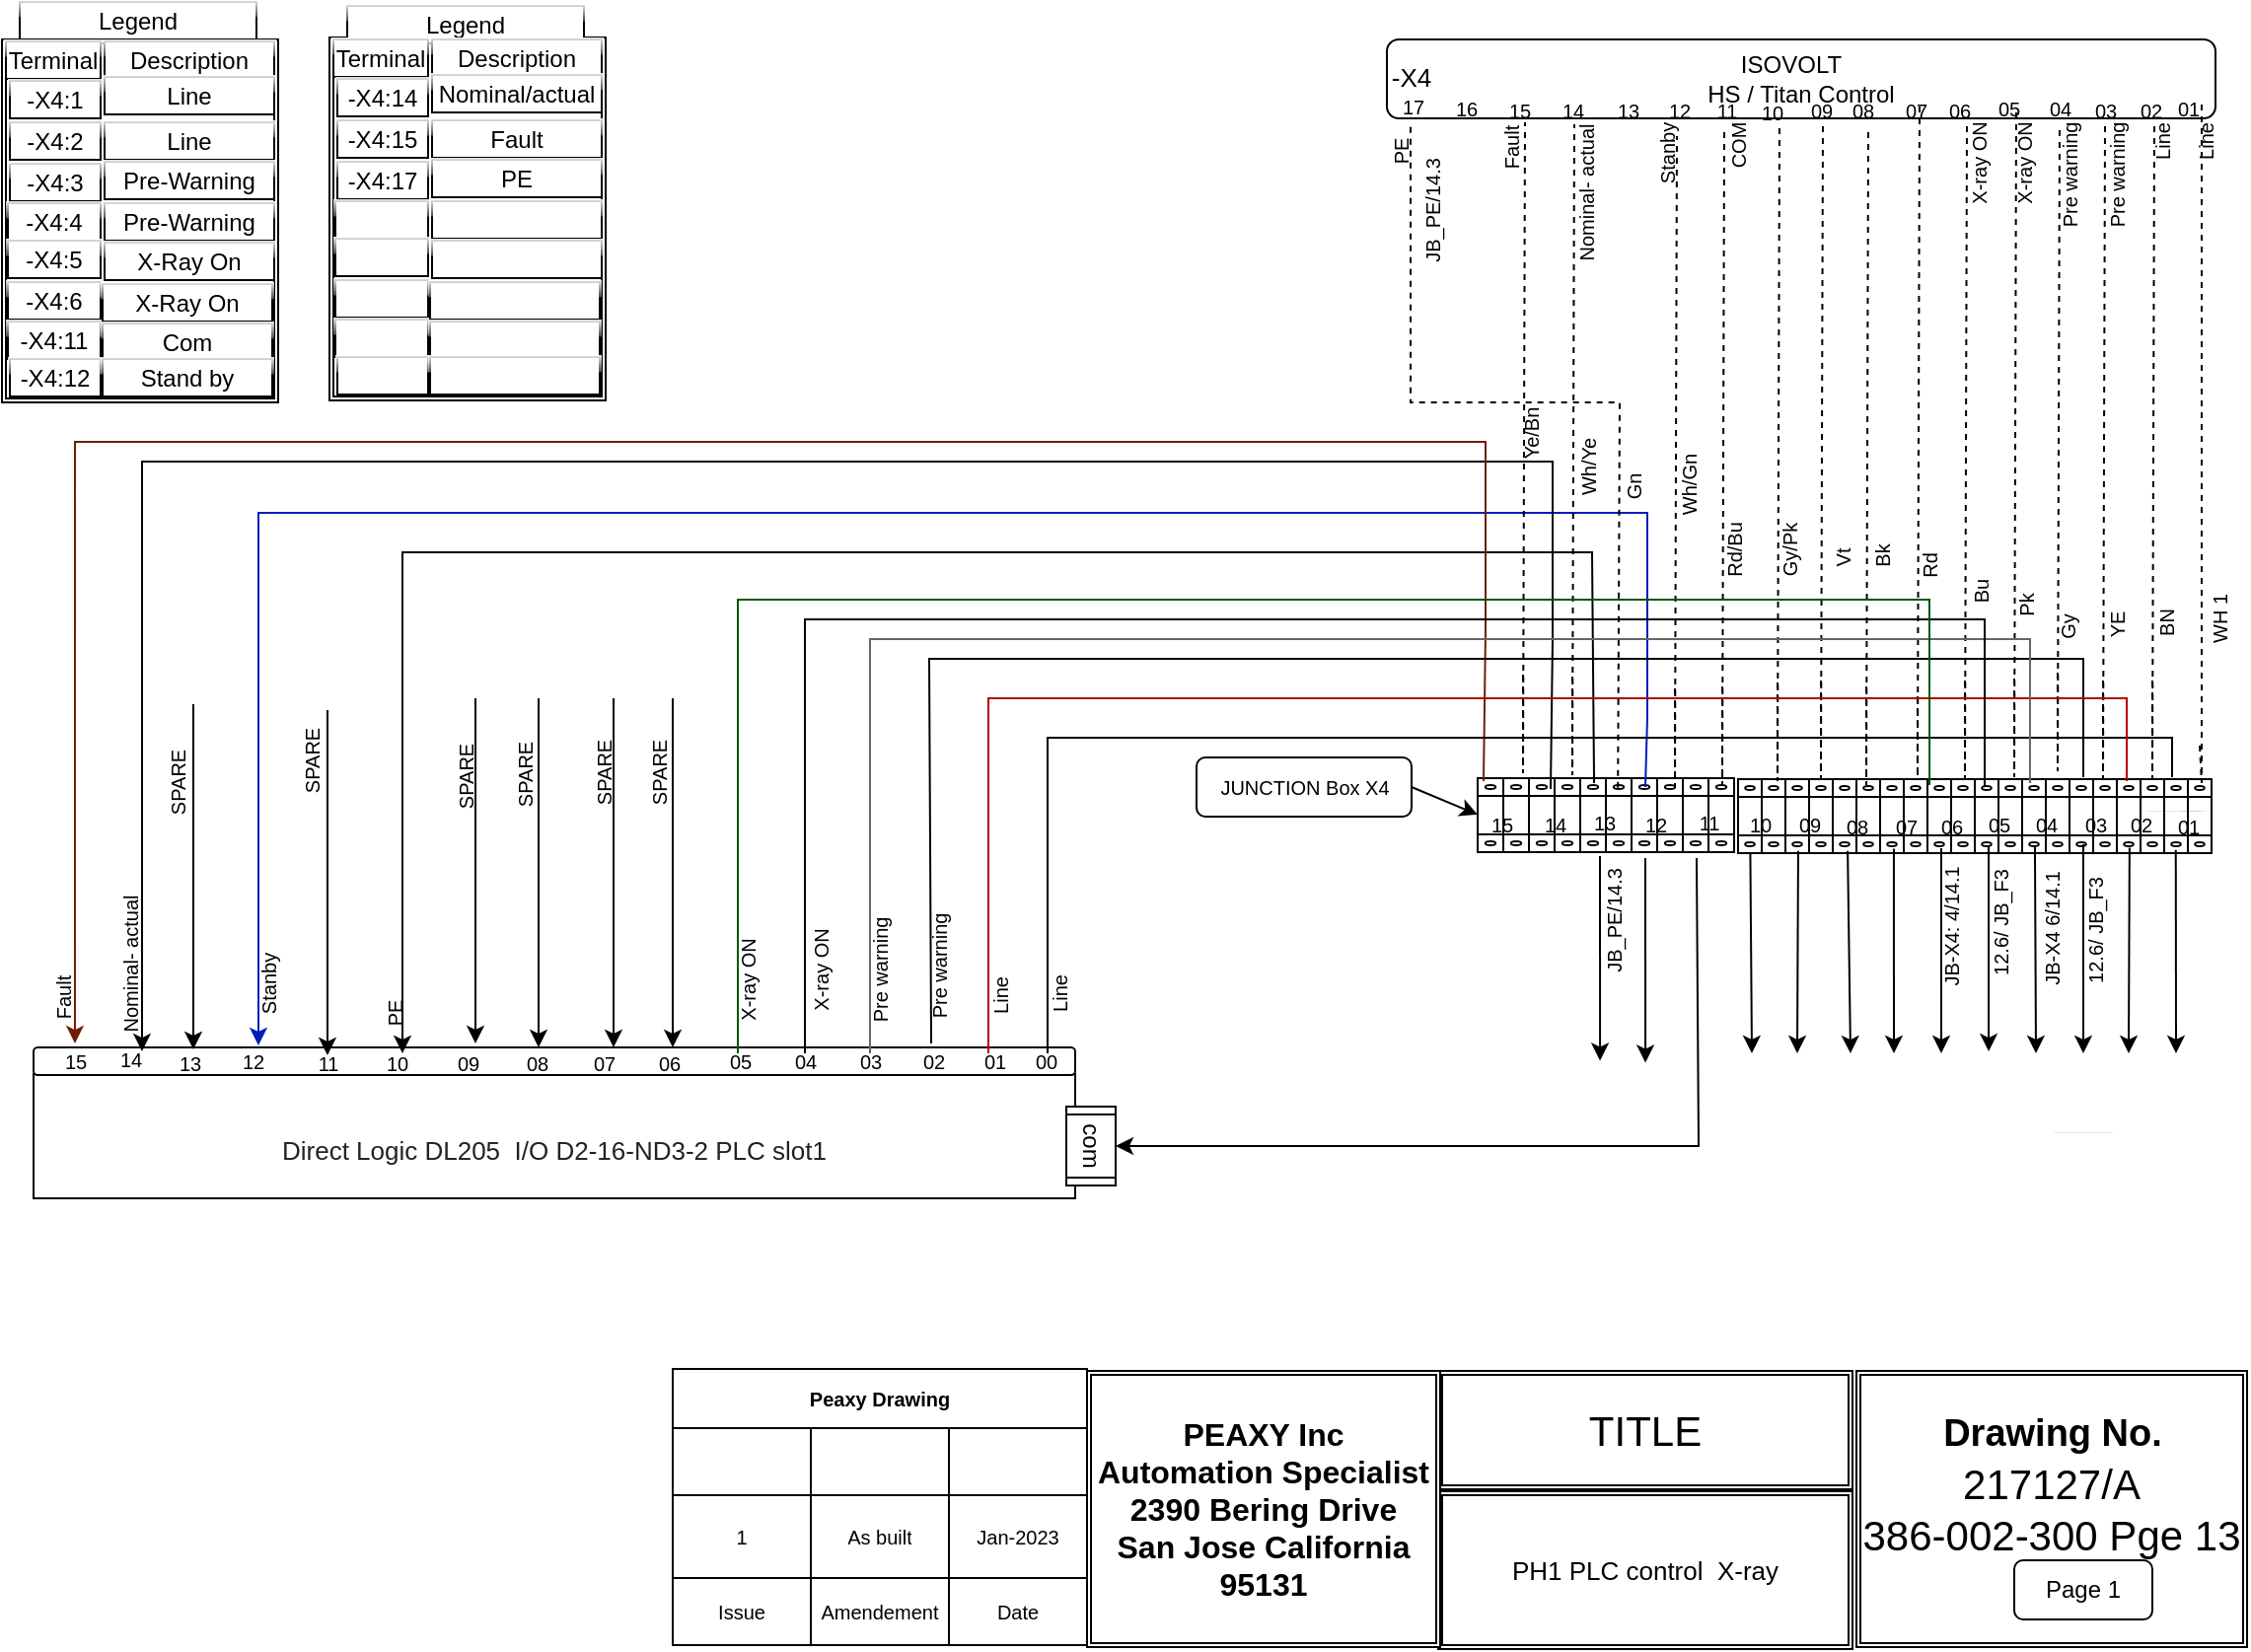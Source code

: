 <mxfile version="22.1.18" type="device">
  <diagram id="LQIeT2ANeP-SM5Bf5KT3" name="Page-1">
    <mxGraphModel dx="1434" dy="836" grid="1" gridSize="10" guides="1" tooltips="1" connect="1" arrows="1" fold="1" page="1" pageScale="1" pageWidth="1400" pageHeight="850" background="#ffffff" math="0" shadow="0">
      <root>
        <mxCell id="0" />
        <mxCell id="1" parent="0" />
        <mxCell id="mFjdJ2_DJqpeKE4ck0zf-1" value="&lt;span style=&quot;font-size: 21px;&quot;&gt;217127/A&lt;br&gt;386-002-300 Pge 13&lt;br&gt;&lt;/span&gt;" style="shape=ext;double=1;rounded=0;whiteSpace=wrap;html=1;fontSize=13;strokeWidth=1;" parent="1" vertex="1">
          <mxGeometry x="1020" y="701" width="198" height="140" as="geometry" />
        </mxCell>
        <mxCell id="mFjdJ2_DJqpeKE4ck0zf-2" value="TITLE" style="shape=ext;double=1;rounded=0;whiteSpace=wrap;html=1;fontSize=21;strokeWidth=1;" parent="1" vertex="1">
          <mxGeometry x="808" y="701" width="210" height="60" as="geometry" />
        </mxCell>
        <mxCell id="mFjdJ2_DJqpeKE4ck0zf-3" value="PH1 PLC control&amp;nbsp; X-ray" style="shape=ext;double=1;rounded=0;whiteSpace=wrap;html=1;fontSize=13;strokeWidth=1;" parent="1" vertex="1">
          <mxGeometry x="808" y="762" width="210" height="80" as="geometry" />
        </mxCell>
        <mxCell id="mFjdJ2_DJqpeKE4ck0zf-4" value="&lt;font style=&quot;font-size: 16px;&quot;&gt;&lt;b&gt;PEAXY Inc&lt;br&gt;Automation Specialist&lt;br&gt;2390 Bering Drive&lt;br&gt;San Jose California 95131&lt;/b&gt;&lt;/font&gt;" style="shape=ext;double=1;rounded=0;whiteSpace=wrap;html=1;fontSize=10;strokeWidth=1;" parent="1" vertex="1">
          <mxGeometry x="630" y="701" width="179" height="140" as="geometry" />
        </mxCell>
        <mxCell id="mFjdJ2_DJqpeKE4ck0zf-5" value="Peaxy Drawing" style="shape=table;startSize=30;container=1;collapsible=0;childLayout=tableLayout;fontStyle=1;align=center;fontSize=10;strokeWidth=1;" parent="1" vertex="1">
          <mxGeometry x="420" y="700" width="210" height="140" as="geometry" />
        </mxCell>
        <mxCell id="mFjdJ2_DJqpeKE4ck0zf-6" value="" style="shape=tableRow;horizontal=0;startSize=0;swimlaneHead=0;swimlaneBody=0;top=0;left=0;bottom=0;right=0;collapsible=0;dropTarget=0;fillColor=none;points=[[0,0.5],[1,0.5]];portConstraint=eastwest;fontSize=10;strokeWidth=1;" parent="mFjdJ2_DJqpeKE4ck0zf-5" vertex="1">
          <mxGeometry y="30" width="210" height="34" as="geometry" />
        </mxCell>
        <mxCell id="mFjdJ2_DJqpeKE4ck0zf-7" value="" style="shape=partialRectangle;html=1;whiteSpace=wrap;connectable=0;fillColor=none;top=0;left=0;bottom=0;right=0;overflow=hidden;fontSize=10;strokeWidth=1;" parent="mFjdJ2_DJqpeKE4ck0zf-6" vertex="1">
          <mxGeometry width="70" height="34" as="geometry">
            <mxRectangle width="70" height="34" as="alternateBounds" />
          </mxGeometry>
        </mxCell>
        <mxCell id="mFjdJ2_DJqpeKE4ck0zf-8" value="" style="shape=partialRectangle;html=1;whiteSpace=wrap;connectable=0;fillColor=none;top=0;left=0;bottom=0;right=0;overflow=hidden;fontSize=10;strokeWidth=1;" parent="mFjdJ2_DJqpeKE4ck0zf-6" vertex="1">
          <mxGeometry x="70" width="70" height="34" as="geometry">
            <mxRectangle width="70" height="34" as="alternateBounds" />
          </mxGeometry>
        </mxCell>
        <mxCell id="mFjdJ2_DJqpeKE4ck0zf-9" value="" style="shape=partialRectangle;html=1;whiteSpace=wrap;connectable=0;fillColor=none;top=0;left=0;bottom=0;right=0;overflow=hidden;fontSize=10;strokeWidth=1;" parent="mFjdJ2_DJqpeKE4ck0zf-6" vertex="1">
          <mxGeometry x="140" width="70" height="34" as="geometry">
            <mxRectangle width="70" height="34" as="alternateBounds" />
          </mxGeometry>
        </mxCell>
        <mxCell id="mFjdJ2_DJqpeKE4ck0zf-10" value="" style="shape=tableRow;horizontal=0;startSize=0;swimlaneHead=0;swimlaneBody=0;top=0;left=0;bottom=0;right=0;collapsible=0;dropTarget=0;fillColor=none;points=[[0,0.5],[1,0.5]];portConstraint=eastwest;fontSize=10;strokeWidth=1;" parent="mFjdJ2_DJqpeKE4ck0zf-5" vertex="1">
          <mxGeometry y="64" width="210" height="42" as="geometry" />
        </mxCell>
        <mxCell id="mFjdJ2_DJqpeKE4ck0zf-11" value="1" style="shape=partialRectangle;html=1;whiteSpace=wrap;connectable=0;fillColor=none;top=0;left=0;bottom=0;right=0;overflow=hidden;fontSize=10;strokeWidth=1;" parent="mFjdJ2_DJqpeKE4ck0zf-10" vertex="1">
          <mxGeometry width="70" height="42" as="geometry">
            <mxRectangle width="70" height="42" as="alternateBounds" />
          </mxGeometry>
        </mxCell>
        <mxCell id="mFjdJ2_DJqpeKE4ck0zf-12" value="As built" style="shape=partialRectangle;html=1;whiteSpace=wrap;connectable=0;fillColor=none;top=0;left=0;bottom=0;right=0;overflow=hidden;fontSize=10;strokeWidth=1;" parent="mFjdJ2_DJqpeKE4ck0zf-10" vertex="1">
          <mxGeometry x="70" width="70" height="42" as="geometry">
            <mxRectangle width="70" height="42" as="alternateBounds" />
          </mxGeometry>
        </mxCell>
        <mxCell id="mFjdJ2_DJqpeKE4ck0zf-13" value="Jan-2023" style="shape=partialRectangle;html=1;whiteSpace=wrap;connectable=0;fillColor=none;top=0;left=0;bottom=0;right=0;overflow=hidden;fontSize=10;strokeWidth=1;" parent="mFjdJ2_DJqpeKE4ck0zf-10" vertex="1">
          <mxGeometry x="140" width="70" height="42" as="geometry">
            <mxRectangle width="70" height="42" as="alternateBounds" />
          </mxGeometry>
        </mxCell>
        <mxCell id="mFjdJ2_DJqpeKE4ck0zf-14" value="" style="shape=tableRow;horizontal=0;startSize=0;swimlaneHead=0;swimlaneBody=0;top=0;left=0;bottom=0;right=0;collapsible=0;dropTarget=0;fillColor=none;points=[[0,0.5],[1,0.5]];portConstraint=eastwest;fontSize=10;strokeWidth=1;" parent="mFjdJ2_DJqpeKE4ck0zf-5" vertex="1">
          <mxGeometry y="106" width="210" height="34" as="geometry" />
        </mxCell>
        <mxCell id="mFjdJ2_DJqpeKE4ck0zf-15" value="Issue" style="shape=partialRectangle;html=1;whiteSpace=wrap;connectable=0;fillColor=none;top=0;left=0;bottom=0;right=0;overflow=hidden;fontSize=10;strokeWidth=1;" parent="mFjdJ2_DJqpeKE4ck0zf-14" vertex="1">
          <mxGeometry width="70" height="34" as="geometry">
            <mxRectangle width="70" height="34" as="alternateBounds" />
          </mxGeometry>
        </mxCell>
        <mxCell id="mFjdJ2_DJqpeKE4ck0zf-16" value="Amendement" style="shape=partialRectangle;html=1;whiteSpace=wrap;connectable=0;fillColor=none;top=0;left=0;bottom=0;right=0;overflow=hidden;fontSize=10;strokeWidth=1;" parent="mFjdJ2_DJqpeKE4ck0zf-14" vertex="1">
          <mxGeometry x="70" width="70" height="34" as="geometry">
            <mxRectangle width="70" height="34" as="alternateBounds" />
          </mxGeometry>
        </mxCell>
        <mxCell id="mFjdJ2_DJqpeKE4ck0zf-17" value="Date" style="shape=partialRectangle;html=1;whiteSpace=wrap;connectable=0;fillColor=none;top=0;left=0;bottom=0;right=0;overflow=hidden;fontSize=10;strokeWidth=1;" parent="mFjdJ2_DJqpeKE4ck0zf-14" vertex="1">
          <mxGeometry x="140" width="70" height="34" as="geometry">
            <mxRectangle width="70" height="34" as="alternateBounds" />
          </mxGeometry>
        </mxCell>
        <mxCell id="mFjdJ2_DJqpeKE4ck0zf-18" value="&lt;font style=&quot;font-size: 19px;&quot;&gt;Drawing No.&lt;/font&gt;" style="text;strokeColor=none;fillColor=none;html=1;fontSize=24;fontStyle=1;verticalAlign=middle;align=center;" parent="1" vertex="1">
          <mxGeometry x="1069" y="711" width="100" height="40" as="geometry" />
        </mxCell>
        <mxCell id="mFjdJ2_DJqpeKE4ck0zf-19" value="Page 1" style="rounded=1;whiteSpace=wrap;html=1;" parent="1" vertex="1">
          <mxGeometry x="1100" y="797" width="70" height="30" as="geometry" />
        </mxCell>
        <UserObject label="&lt;br style=&quot;color: rgb(34, 34, 34); font-family: Arial, Helvetica, sans-serif; font-size: small; text-align: start; background-color: rgb(255, 255, 255);&quot;&gt;&lt;span style=&quot;color: rgb(34, 34, 34); font-family: Arial, Helvetica, sans-serif; font-size: small; text-align: start; background-color: rgb(255, 255, 255);&quot;&gt;Direct Logic DL205&amp;nbsp; I/O D2-16-ND3-2 PLC slot1&lt;/span&gt;" treeRoot="1" id="mFjdJ2_DJqpeKE4ck0zf-20">
          <mxCell style="whiteSpace=wrap;html=1;align=center;treeFolding=1;treeMoving=1;newEdgeStyle={&quot;edgeStyle&quot;:&quot;elbowEdgeStyle&quot;,&quot;startArrow&quot;:&quot;none&quot;,&quot;endArrow&quot;:&quot;none&quot;};" parent="1" vertex="1">
            <mxGeometry x="96" y="550.5" width="528" height="63" as="geometry" />
          </mxCell>
        </UserObject>
        <mxCell id="mFjdJ2_DJqpeKE4ck0zf-31" value="" style="rounded=1;whiteSpace=wrap;html=1;" parent="1" vertex="1">
          <mxGeometry x="96" y="537" width="528" height="14" as="geometry" />
        </mxCell>
        <mxCell id="mFjdJ2_DJqpeKE4ck0zf-37" value="com" style="shape=process;whiteSpace=wrap;html=1;backgroundOutline=1;rotation=90;" parent="1" vertex="1">
          <mxGeometry x="612" y="574.5" width="40" height="25" as="geometry" />
        </mxCell>
        <mxCell id="mFjdJ2_DJqpeKE4ck0zf-43" value="&amp;nbsp; &amp;nbsp; ISOVOLT&amp;nbsp; &amp;nbsp; &amp;nbsp; &amp;nbsp;&lt;br&gt;HS / Titan Control" style="rounded=1;whiteSpace=wrap;html=1;" parent="1" vertex="1">
          <mxGeometry x="782" y="26" width="420" height="40" as="geometry" />
        </mxCell>
        <mxCell id="mFjdJ2_DJqpeKE4ck0zf-44" value="" style="verticalLabelPosition=bottom;dashed=0;shadow=0;html=1;align=center;verticalAlign=top;shape=mxgraph.cabinets.terminal_6_25mm2_x10;fontSize=26;" parent="1" vertex="1">
          <mxGeometry x="828" y="400.5" width="130" height="37.5" as="geometry" />
        </mxCell>
        <mxCell id="mFjdJ2_DJqpeKE4ck0zf-45" value="" style="verticalLabelPosition=bottom;dashed=0;shadow=0;html=1;align=center;verticalAlign=top;shape=mxgraph.cabinets.terminal_6_25mm2_x10;fontSize=26;" parent="1" vertex="1">
          <mxGeometry x="960" y="401" width="120" height="37.5" as="geometry" />
        </mxCell>
        <mxCell id="mFjdJ2_DJqpeKE4ck0zf-46" value="" style="verticalLabelPosition=bottom;dashed=0;shadow=0;html=1;align=center;verticalAlign=top;shape=mxgraph.cabinets.terminal_6_25mm2_x10;fontSize=26;" parent="1" vertex="1">
          <mxGeometry x="1080" y="401" width="120" height="37.5" as="geometry" />
        </mxCell>
        <mxCell id="mFjdJ2_DJqpeKE4ck0zf-47" value="" style="endArrow=classic;html=1;rounded=0;fontSize=26;exitX=0.849;exitY=0.956;exitDx=0;exitDy=0;exitPerimeter=0;" parent="1" source="mFjdJ2_DJqpeKE4ck0zf-46" edge="1">
          <mxGeometry width="50" height="50" relative="1" as="geometry">
            <mxPoint x="1181.92" y="440.21" as="sourcePoint" />
            <mxPoint x="1182" y="540" as="targetPoint" />
            <Array as="points" />
          </mxGeometry>
        </mxCell>
        <mxCell id="mFjdJ2_DJqpeKE4ck0zf-50" value="" style="endArrow=classic;html=1;rounded=0;fontSize=26;exitX=0.907;exitY=1.081;exitDx=0;exitDy=0;exitPerimeter=0;" parent="1" edge="1">
          <mxGeometry width="50" height="50" relative="1" as="geometry">
            <mxPoint x="1158.43" y="435.72" as="sourcePoint" />
            <mxPoint x="1158" y="540" as="targetPoint" />
            <Array as="points" />
          </mxGeometry>
        </mxCell>
        <mxCell id="mFjdJ2_DJqpeKE4ck0zf-59" value="" style="endArrow=classic;html=1;rounded=0;fontSize=9;exitX=0.458;exitY=0.88;exitDx=0;exitDy=0;exitPerimeter=0;" parent="1" source="mFjdJ2_DJqpeKE4ck0zf-46" edge="1">
          <mxGeometry width="50" height="50" relative="1" as="geometry">
            <mxPoint x="1134" y="445" as="sourcePoint" />
            <mxPoint x="1135" y="540" as="targetPoint" />
          </mxGeometry>
        </mxCell>
        <mxCell id="mFjdJ2_DJqpeKE4ck0zf-62" value="" style="endArrow=classic;html=1;rounded=0;fontSize=10;exitX=0.254;exitY=0.91;exitDx=0;exitDy=0;exitPerimeter=0;" parent="1" source="mFjdJ2_DJqpeKE4ck0zf-46" edge="1">
          <mxGeometry width="50" height="50" relative="1" as="geometry">
            <mxPoint x="1111" y="445" as="sourcePoint" />
            <mxPoint x="1111" y="540" as="targetPoint" />
          </mxGeometry>
        </mxCell>
        <mxCell id="mFjdJ2_DJqpeKE4ck0zf-68" value="" style="endArrow=classic;html=1;rounded=0;fontSize=10;exitX=0.858;exitY=0.933;exitDx=0;exitDy=0;exitPerimeter=0;" parent="1" source="mFjdJ2_DJqpeKE4ck0zf-45" edge="1">
          <mxGeometry width="50" height="50" relative="1" as="geometry">
            <mxPoint x="1063" y="445" as="sourcePoint" />
            <mxPoint x="1063" y="540" as="targetPoint" />
          </mxGeometry>
        </mxCell>
        <mxCell id="mFjdJ2_DJqpeKE4ck0zf-78" value="" style="endArrow=classic;html=1;rounded=0;fontSize=10;exitX=0.658;exitY=0.941;exitDx=0;exitDy=0;exitPerimeter=0;" parent="1" source="mFjdJ2_DJqpeKE4ck0zf-45" edge="1">
          <mxGeometry width="50" height="50" relative="1" as="geometry">
            <mxPoint x="1039" y="445" as="sourcePoint" />
            <mxPoint x="1039" y="540" as="targetPoint" />
          </mxGeometry>
        </mxCell>
        <mxCell id="mFjdJ2_DJqpeKE4ck0zf-79" value="" style="endArrow=classic;html=1;rounded=0;fontSize=10;exitX=0.463;exitY=0.971;exitDx=0;exitDy=0;exitPerimeter=0;" parent="1" source="mFjdJ2_DJqpeKE4ck0zf-45" edge="1">
          <mxGeometry width="50" height="50" relative="1" as="geometry">
            <mxPoint x="1017" y="445" as="sourcePoint" />
            <mxPoint x="1017" y="540" as="targetPoint" />
          </mxGeometry>
        </mxCell>
        <mxCell id="mFjdJ2_DJqpeKE4ck0zf-80" value="" style="endArrow=classic;html=1;rounded=0;fontSize=10;exitX=0.254;exitY=0.971;exitDx=0;exitDy=0;exitPerimeter=0;" parent="1" source="mFjdJ2_DJqpeKE4ck0zf-45" edge="1">
          <mxGeometry width="50" height="50" relative="1" as="geometry">
            <mxPoint x="990" y="445" as="sourcePoint" />
            <mxPoint x="990" y="540" as="targetPoint" />
          </mxGeometry>
        </mxCell>
        <mxCell id="mFjdJ2_DJqpeKE4ck0zf-81" value="" style="endArrow=classic;html=1;rounded=0;fontSize=10;exitX=0.035;exitY=0.987;exitDx=0;exitDy=0;exitPerimeter=0;" parent="1" edge="1">
          <mxGeometry width="50" height="50" relative="1" as="geometry">
            <mxPoint x="966.2" y="438.012" as="sourcePoint" />
            <mxPoint x="967" y="540" as="targetPoint" />
          </mxGeometry>
        </mxCell>
        <mxCell id="mFjdJ2_DJqpeKE4ck0zf-102" value="" style="endArrow=none;dashed=1;html=1;rounded=0;fontSize=10;strokeWidth=1;exitX=0.669;exitY=0.088;exitDx=0;exitDy=0;exitPerimeter=0;entryX=0.983;entryY=1.167;entryDx=0;entryDy=0;entryPerimeter=0;" parent="1" target="mFjdJ2_DJqpeKE4ck0zf-207" edge="1">
          <mxGeometry width="50" height="50" relative="1" as="geometry">
            <mxPoint x="1194" y="383.99" as="sourcePoint" />
            <mxPoint x="1195.01" y="78" as="targetPoint" />
            <Array as="points">
              <mxPoint x="1195" y="403" />
            </Array>
          </mxGeometry>
        </mxCell>
        <mxCell id="mFjdJ2_DJqpeKE4ck0zf-142" value="&lt;font style=&quot;font-size: 10px;&quot;&gt;Line&lt;/font&gt;" style="text;html=1;resizable=0;autosize=1;align=center;verticalAlign=middle;points=[];fillColor=none;strokeColor=none;rounded=0;rotation=-90;" parent="1" vertex="1">
          <mxGeometry x="1177" y="63" width="40" height="30" as="geometry" />
        </mxCell>
        <mxCell id="mFjdJ2_DJqpeKE4ck0zf-153" value="&lt;font style=&quot;font-size: 10px;&quot;&gt;JUNCTION Box X4&lt;/font&gt;" style="rounded=1;whiteSpace=wrap;html=1;" parent="1" vertex="1">
          <mxGeometry x="685.5" y="390" width="109" height="30" as="geometry" />
        </mxCell>
        <mxCell id="mFjdJ2_DJqpeKE4ck0zf-154" value="" style="endArrow=classic;html=1;rounded=0;fontSize=10;strokeWidth=1;exitX=1;exitY=0.5;exitDx=0;exitDy=0;entryX=0;entryY=0.493;entryDx=0;entryDy=0;entryPerimeter=0;" parent="1" source="mFjdJ2_DJqpeKE4ck0zf-153" target="mFjdJ2_DJqpeKE4ck0zf-44" edge="1">
          <mxGeometry width="50" height="50" relative="1" as="geometry">
            <mxPoint x="780" y="444" as="sourcePoint" />
            <mxPoint x="830" y="394" as="targetPoint" />
          </mxGeometry>
        </mxCell>
        <mxCell id="mFjdJ2_DJqpeKE4ck0zf-155" value="" style="endArrow=classic;html=1;rounded=0;exitX=0.333;exitY=-0.133;exitDx=0;exitDy=0;exitPerimeter=0;fillColor=#0050ef;strokeColor=#001DBC;" parent="1" edge="1" source="sZ1gQTn8mK_fhnbs5gFl-66">
          <mxGeometry width="50" height="50" relative="1" as="geometry">
            <mxPoint x="914" y="418.013" as="sourcePoint" />
            <mxPoint x="210" y="536" as="targetPoint" />
            <Array as="points">
              <mxPoint x="914" y="370" />
              <mxPoint x="914" y="266" />
              <mxPoint x="595" y="266" />
              <mxPoint x="505" y="266" />
              <mxPoint x="385" y="266" />
              <mxPoint x="295" y="266" />
              <mxPoint x="210" y="266" />
              <mxPoint x="210" y="400" />
            </Array>
          </mxGeometry>
        </mxCell>
        <mxCell id="mFjdJ2_DJqpeKE4ck0zf-156" value="" style="endArrow=classic;html=1;rounded=0;entryX=0.833;entryY=0.367;entryDx=0;entryDy=0;entryPerimeter=0;exitX=0.3;exitY=0.133;exitDx=0;exitDy=0;exitPerimeter=0;" parent="1" edge="1">
          <mxGeometry width="50" height="50" relative="1" as="geometry">
            <mxPoint x="865" y="405.987" as="sourcePoint" />
            <mxPoint x="150.99" y="539.01" as="targetPoint" />
            <Array as="points">
              <mxPoint x="866" y="330" />
              <mxPoint x="866" y="240" />
              <mxPoint x="596" y="240" />
              <mxPoint x="151" y="240" />
            </Array>
          </mxGeometry>
        </mxCell>
        <mxCell id="mFjdJ2_DJqpeKE4ck0zf-158" value="&lt;font style=&quot;font-size: 10px;&quot;&gt;15&lt;/font&gt;" style="text;html=1;resizable=0;autosize=1;align=center;verticalAlign=middle;points=[];fillColor=none;strokeColor=none;rounded=0;rotation=0;" parent="1" vertex="1">
          <mxGeometry x="834.026" y="46.758" width="30" height="30" as="geometry" />
        </mxCell>
        <mxCell id="mFjdJ2_DJqpeKE4ck0zf-159" value="&lt;font style=&quot;font-size: 10px;&quot;&gt;14&lt;/font&gt;" style="text;html=1;resizable=0;autosize=1;align=center;verticalAlign=middle;points=[];fillColor=none;strokeColor=none;rounded=0;rotation=0;" parent="1" vertex="1">
          <mxGeometry x="861" y="47" width="30" height="30" as="geometry" />
        </mxCell>
        <mxCell id="mFjdJ2_DJqpeKE4ck0zf-160" value="&lt;font style=&quot;font-size: 10px;&quot;&gt;13&lt;/font&gt;" style="text;html=1;resizable=0;autosize=1;align=center;verticalAlign=middle;points=[];fillColor=none;strokeColor=none;rounded=0;rotation=0;" parent="1" vertex="1">
          <mxGeometry x="889" y="47" width="30" height="30" as="geometry" />
        </mxCell>
        <mxCell id="mFjdJ2_DJqpeKE4ck0zf-161" value="&lt;font style=&quot;font-size: 10px;&quot;&gt;12&lt;/font&gt;" style="text;html=1;resizable=0;autosize=1;align=center;verticalAlign=middle;points=[];fillColor=none;strokeColor=none;rounded=0;rotation=0;" parent="1" vertex="1">
          <mxGeometry x="915" y="47" width="30" height="30" as="geometry" />
        </mxCell>
        <mxCell id="mFjdJ2_DJqpeKE4ck0zf-162" value="&lt;font style=&quot;font-size: 10px;&quot;&gt;11&lt;/font&gt;" style="text;html=1;resizable=0;autosize=1;align=center;verticalAlign=middle;points=[];fillColor=none;strokeColor=none;rounded=0;rotation=0;" parent="1" vertex="1">
          <mxGeometry x="939" y="47" width="30" height="30" as="geometry" />
        </mxCell>
        <mxCell id="mFjdJ2_DJqpeKE4ck0zf-163" value="&lt;font style=&quot;font-size: 10px;&quot;&gt;10&lt;/font&gt;" style="text;html=1;resizable=0;autosize=1;align=center;verticalAlign=middle;points=[];fillColor=none;strokeColor=none;rounded=0;rotation=0;" parent="1" vertex="1">
          <mxGeometry x="962" y="48" width="30" height="30" as="geometry" />
        </mxCell>
        <mxCell id="mFjdJ2_DJqpeKE4ck0zf-164" value="&lt;font style=&quot;font-size: 10px;&quot;&gt;09&lt;/font&gt;" style="text;html=1;resizable=0;autosize=1;align=center;verticalAlign=middle;points=[];fillColor=none;strokeColor=none;rounded=0;rotation=0;" parent="1" vertex="1">
          <mxGeometry x="987" y="47" width="30" height="30" as="geometry" />
        </mxCell>
        <mxCell id="mFjdJ2_DJqpeKE4ck0zf-165" value="&lt;font style=&quot;font-size: 10px;&quot;&gt;08&lt;/font&gt;" style="text;html=1;resizable=0;autosize=1;align=center;verticalAlign=middle;points=[];fillColor=none;strokeColor=none;rounded=0;rotation=0;" parent="1" vertex="1">
          <mxGeometry x="1008" y="47" width="30" height="30" as="geometry" />
        </mxCell>
        <mxCell id="mFjdJ2_DJqpeKE4ck0zf-166" value="&lt;font style=&quot;font-size: 10px;&quot;&gt;07&lt;/font&gt;" style="text;html=1;resizable=0;autosize=1;align=center;verticalAlign=middle;points=[];fillColor=none;strokeColor=none;rounded=0;rotation=0;" parent="1" vertex="1">
          <mxGeometry x="1035" y="47" width="30" height="30" as="geometry" />
        </mxCell>
        <mxCell id="mFjdJ2_DJqpeKE4ck0zf-167" value="&lt;font style=&quot;font-size: 10px;&quot;&gt;06&lt;/font&gt;" style="text;html=1;resizable=0;autosize=1;align=center;verticalAlign=middle;points=[];fillColor=none;strokeColor=none;rounded=0;rotation=0;" parent="1" vertex="1">
          <mxGeometry x="1057" y="47" width="30" height="30" as="geometry" />
        </mxCell>
        <mxCell id="mFjdJ2_DJqpeKE4ck0zf-168" value="&lt;font style=&quot;font-size: 10px;&quot;&gt;05&lt;/font&gt;" style="text;html=1;resizable=0;autosize=1;align=center;verticalAlign=middle;points=[];fillColor=none;strokeColor=none;rounded=0;rotation=0;" parent="1" vertex="1">
          <mxGeometry x="1082" y="46" width="30" height="30" as="geometry" />
        </mxCell>
        <mxCell id="mFjdJ2_DJqpeKE4ck0zf-169" value="&lt;font style=&quot;font-size: 10px;&quot;&gt;04&lt;/font&gt;" style="text;html=1;resizable=0;autosize=1;align=center;verticalAlign=middle;points=[];fillColor=none;strokeColor=none;rounded=0;rotation=0;" parent="1" vertex="1">
          <mxGeometry x="1108" y="46" width="30" height="30" as="geometry" />
        </mxCell>
        <mxCell id="mFjdJ2_DJqpeKE4ck0zf-170" value="&lt;font style=&quot;font-size: 10px;&quot;&gt;03&lt;/font&gt;" style="text;html=1;resizable=0;autosize=1;align=center;verticalAlign=middle;points=[];fillColor=none;strokeColor=none;rounded=0;rotation=0;" parent="1" vertex="1">
          <mxGeometry x="1131" y="47" width="30" height="30" as="geometry" />
        </mxCell>
        <mxCell id="mFjdJ2_DJqpeKE4ck0zf-171" value="&lt;font style=&quot;font-size: 10px;&quot;&gt;02&lt;/font&gt;" style="text;html=1;resizable=0;autosize=1;align=center;verticalAlign=middle;points=[];fillColor=none;strokeColor=none;rounded=0;rotation=0;" parent="1" vertex="1">
          <mxGeometry x="1154" y="47" width="30" height="30" as="geometry" />
        </mxCell>
        <mxCell id="mFjdJ2_DJqpeKE4ck0zf-172" value="&lt;font style=&quot;font-size: 10px;&quot;&gt;01&lt;/font&gt;" style="text;html=1;resizable=0;autosize=1;align=center;verticalAlign=middle;points=[];fillColor=none;strokeColor=none;rounded=0;rotation=0;" parent="1" vertex="1">
          <mxGeometry x="1173" y="46" width="30" height="30" as="geometry" />
        </mxCell>
        <mxCell id="mFjdJ2_DJqpeKE4ck0zf-175" value="&lt;font style=&quot;font-size: 10px;&quot;&gt;00&lt;/font&gt;" style="text;html=1;resizable=0;autosize=1;align=center;verticalAlign=middle;points=[];fillColor=none;strokeColor=none;rounded=0;" parent="1" vertex="1">
          <mxGeometry x="594" y="529" width="30.0" height="30.0" as="geometry" />
        </mxCell>
        <mxCell id="mFjdJ2_DJqpeKE4ck0zf-176" value="&lt;font style=&quot;font-size: 10px;&quot;&gt;01&lt;/font&gt;" style="text;html=1;resizable=0;autosize=1;align=center;verticalAlign=middle;points=[];fillColor=none;strokeColor=none;rounded=0;" parent="1" vertex="1">
          <mxGeometry x="568" y="529" width="30.0" height="30.0" as="geometry" />
        </mxCell>
        <mxCell id="mFjdJ2_DJqpeKE4ck0zf-177" value="&lt;font style=&quot;font-size: 10px;&quot;&gt;02&lt;/font&gt;" style="text;html=1;resizable=0;autosize=1;align=center;verticalAlign=middle;points=[];fillColor=none;strokeColor=none;rounded=0;" parent="1" vertex="1">
          <mxGeometry x="537" y="529" width="30.0" height="30.0" as="geometry" />
        </mxCell>
        <mxCell id="mFjdJ2_DJqpeKE4ck0zf-178" value="&lt;font style=&quot;font-size: 10px;&quot;&gt;03&lt;/font&gt;" style="text;html=1;resizable=0;autosize=1;align=center;verticalAlign=middle;points=[];fillColor=none;strokeColor=none;rounded=0;" parent="1" vertex="1">
          <mxGeometry x="505" y="529" width="30" height="30" as="geometry" />
        </mxCell>
        <mxCell id="mFjdJ2_DJqpeKE4ck0zf-179" value="&lt;font style=&quot;font-size: 10px;&quot;&gt;04&lt;/font&gt;" style="text;html=1;resizable=0;autosize=1;align=center;verticalAlign=middle;points=[];fillColor=none;strokeColor=none;rounded=0;" parent="1" vertex="1">
          <mxGeometry x="472" y="529" width="30" height="30" as="geometry" />
        </mxCell>
        <mxCell id="mFjdJ2_DJqpeKE4ck0zf-180" value="&lt;font style=&quot;font-size: 10px;&quot;&gt;05&lt;/font&gt;" style="text;html=1;resizable=0;autosize=1;align=center;verticalAlign=middle;points=[];fillColor=none;strokeColor=none;rounded=0;" parent="1" vertex="1">
          <mxGeometry x="439" y="529" width="30" height="30" as="geometry" />
        </mxCell>
        <mxCell id="mFjdJ2_DJqpeKE4ck0zf-181" value="&lt;font style=&quot;font-size: 10px;&quot;&gt;06&lt;/font&gt;" style="text;html=1;resizable=0;autosize=1;align=center;verticalAlign=middle;points=[];fillColor=none;strokeColor=none;rounded=0;" parent="1" vertex="1">
          <mxGeometry x="403" y="530" width="30" height="30" as="geometry" />
        </mxCell>
        <mxCell id="mFjdJ2_DJqpeKE4ck0zf-182" value="&lt;font style=&quot;font-size: 10px;&quot;&gt;07&lt;/font&gt;" style="text;html=1;resizable=0;autosize=1;align=center;verticalAlign=middle;points=[];fillColor=none;strokeColor=none;rounded=0;" parent="1" vertex="1">
          <mxGeometry x="370" y="530" width="30" height="30" as="geometry" />
        </mxCell>
        <mxCell id="mFjdJ2_DJqpeKE4ck0zf-183" value="&lt;font style=&quot;font-size: 10px;&quot;&gt;08&lt;/font&gt;" style="text;html=1;resizable=0;autosize=1;align=center;verticalAlign=middle;points=[];fillColor=none;strokeColor=none;rounded=0;" parent="1" vertex="1">
          <mxGeometry x="336" y="530" width="30" height="30" as="geometry" />
        </mxCell>
        <mxCell id="mFjdJ2_DJqpeKE4ck0zf-184" value="&lt;font style=&quot;font-size: 10px;&quot;&gt;09&lt;/font&gt;" style="text;html=1;resizable=0;autosize=1;align=center;verticalAlign=middle;points=[];fillColor=none;strokeColor=none;rounded=0;" parent="1" vertex="1">
          <mxGeometry x="301" y="530" width="30" height="30" as="geometry" />
        </mxCell>
        <mxCell id="mFjdJ2_DJqpeKE4ck0zf-185" value="&lt;font style=&quot;font-size: 10px;&quot;&gt;10&lt;/font&gt;" style="text;html=1;resizable=0;autosize=1;align=center;verticalAlign=middle;points=[];fillColor=none;strokeColor=none;rounded=0;" parent="1" vertex="1">
          <mxGeometry x="265" y="530" width="30" height="30" as="geometry" />
        </mxCell>
        <mxCell id="mFjdJ2_DJqpeKE4ck0zf-186" value="&lt;font style=&quot;font-size: 10px;&quot;&gt;11&lt;/font&gt;" style="text;html=1;resizable=0;autosize=1;align=center;verticalAlign=middle;points=[];fillColor=none;strokeColor=none;rounded=0;" parent="1" vertex="1">
          <mxGeometry x="230" y="530" width="30" height="30" as="geometry" />
        </mxCell>
        <mxCell id="mFjdJ2_DJqpeKE4ck0zf-187" value="&lt;font style=&quot;font-size: 10px;&quot;&gt;12&lt;/font&gt;" style="text;html=1;resizable=0;autosize=1;align=center;verticalAlign=middle;points=[];fillColor=none;strokeColor=none;rounded=0;" parent="1" vertex="1">
          <mxGeometry x="192" y="529" width="30" height="30" as="geometry" />
        </mxCell>
        <mxCell id="mFjdJ2_DJqpeKE4ck0zf-188" value="&lt;font style=&quot;font-size: 10px;&quot;&gt;13&lt;/font&gt;" style="text;html=1;resizable=0;autosize=1;align=center;verticalAlign=middle;points=[];fillColor=none;strokeColor=none;rounded=0;" parent="1" vertex="1">
          <mxGeometry x="160" y="530" width="30" height="30" as="geometry" />
        </mxCell>
        <mxCell id="mFjdJ2_DJqpeKE4ck0zf-189" value="&lt;font style=&quot;font-size: 10px;&quot;&gt;14&lt;/font&gt;" style="text;html=1;resizable=0;autosize=1;align=center;verticalAlign=middle;points=[];fillColor=none;strokeColor=none;rounded=0;" parent="1" vertex="1">
          <mxGeometry x="130" y="528" width="30" height="30" as="geometry" />
        </mxCell>
        <mxCell id="mFjdJ2_DJqpeKE4ck0zf-190" value="&lt;font style=&quot;font-size: 10px;&quot;&gt;15&lt;/font&gt;" style="text;html=1;resizable=0;autosize=1;align=center;verticalAlign=middle;points=[];fillColor=none;strokeColor=none;rounded=0;" parent="1" vertex="1">
          <mxGeometry x="102" y="529" width="30" height="30" as="geometry" />
        </mxCell>
        <mxCell id="mFjdJ2_DJqpeKE4ck0zf-193" value="&lt;font style=&quot;font-size: 10px;&quot;&gt;SPARE&lt;/font&gt;" style="text;html=1;resizable=0;autosize=1;align=center;verticalAlign=middle;points=[];fillColor=none;strokeColor=none;rounded=0;rotation=-90;" parent="1" vertex="1">
          <mxGeometry x="139" y="388" width="60" height="30" as="geometry" />
        </mxCell>
        <mxCell id="mFjdJ2_DJqpeKE4ck0zf-202" value="&lt;font style=&quot;font-size: 10px;&quot;&gt;Fault&lt;/font&gt;" style="text;html=1;resizable=0;autosize=1;align=center;verticalAlign=middle;points=[];fillColor=none;strokeColor=none;rounded=0;rotation=-90;" parent="1" vertex="1">
          <mxGeometry x="820" y="66" width="50" height="30" as="geometry" />
        </mxCell>
        <mxCell id="mFjdJ2_DJqpeKE4ck0zf-203" value="&lt;font style=&quot;font-size: 10px;&quot;&gt;Nominal- actual&lt;/font&gt;" style="text;html=1;resizable=0;autosize=1;align=center;verticalAlign=middle;points=[];fillColor=none;strokeColor=none;rounded=0;rotation=-90;" parent="1" vertex="1">
          <mxGeometry x="838" y="89" width="90" height="30" as="geometry" />
        </mxCell>
        <mxCell id="mFjdJ2_DJqpeKE4ck0zf-205" value="&lt;font style=&quot;font-size: 10px;&quot;&gt;Stanby&lt;/font&gt;" style="text;html=1;resizable=0;autosize=1;align=center;verticalAlign=middle;points=[];fillColor=none;strokeColor=none;rounded=0;rotation=-90;" parent="1" vertex="1">
          <mxGeometry x="899" y="69" width="50" height="30" as="geometry" />
        </mxCell>
        <mxCell id="mFjdJ2_DJqpeKE4ck0zf-207" value="&lt;font style=&quot;font-size: 10px;&quot;&gt;Line&lt;/font&gt;" style="text;html=1;resizable=0;autosize=1;align=center;verticalAlign=middle;points=[];fillColor=none;strokeColor=none;rounded=0;rotation=-90;" parent="1" vertex="1">
          <mxGeometry x="1155" y="63" width="40" height="30" as="geometry" />
        </mxCell>
        <mxCell id="mFjdJ2_DJqpeKE4ck0zf-208" value="&lt;font style=&quot;font-size: 10px;&quot;&gt;Pre warning&lt;/font&gt;" style="text;html=1;resizable=0;autosize=1;align=center;verticalAlign=middle;points=[];fillColor=none;strokeColor=none;rounded=0;rotation=-90;" parent="1" vertex="1">
          <mxGeometry x="1112" y="80" width="80" height="30" as="geometry" />
        </mxCell>
        <mxCell id="mFjdJ2_DJqpeKE4ck0zf-209" value="&lt;font style=&quot;font-size: 10px;&quot;&gt;Pre warning&lt;/font&gt;" style="text;html=1;resizable=0;autosize=1;align=center;verticalAlign=middle;points=[];fillColor=none;strokeColor=none;rounded=0;rotation=-90;" parent="1" vertex="1">
          <mxGeometry x="1088" y="80" width="80" height="30" as="geometry" />
        </mxCell>
        <mxCell id="mFjdJ2_DJqpeKE4ck0zf-210" value="&lt;font style=&quot;font-size: 10px;&quot;&gt;X-ray ON&lt;/font&gt;" style="text;html=1;resizable=0;autosize=1;align=center;verticalAlign=middle;points=[];fillColor=none;strokeColor=none;rounded=0;rotation=-90;" parent="1" vertex="1">
          <mxGeometry x="1070" y="74" width="70" height="30" as="geometry" />
        </mxCell>
        <mxCell id="mFjdJ2_DJqpeKE4ck0zf-211" value="&lt;font style=&quot;font-size: 10px;&quot;&gt;X-ray ON&lt;/font&gt;" style="text;html=1;resizable=0;autosize=1;align=center;verticalAlign=middle;points=[];fillColor=none;strokeColor=none;rounded=0;rotation=-90;" parent="1" vertex="1">
          <mxGeometry x="1047" y="74" width="70" height="30" as="geometry" />
        </mxCell>
        <mxCell id="mFjdJ2_DJqpeKE4ck0zf-212" value="&lt;font style=&quot;font-size: 10px;&quot;&gt;COM&lt;/font&gt;" style="text;html=1;resizable=0;autosize=1;align=center;verticalAlign=middle;points=[];fillColor=none;strokeColor=none;rounded=0;rotation=-90;" parent="1" vertex="1">
          <mxGeometry x="930" y="65" width="60.0" height="30.0" as="geometry" />
        </mxCell>
        <mxCell id="mFjdJ2_DJqpeKE4ck0zf-215" value="&lt;font style=&quot;font-size: 10px;&quot;&gt;16&lt;/font&gt;" style="text;html=1;resizable=0;autosize=1;align=center;verticalAlign=middle;points=[];fillColor=none;strokeColor=none;rounded=0;rotation=0;" parent="1" vertex="1">
          <mxGeometry x="807" y="46" width="30" height="30" as="geometry" />
        </mxCell>
        <mxCell id="mFjdJ2_DJqpeKE4ck0zf-216" value="&lt;font style=&quot;font-size: 10px;&quot;&gt;17&lt;/font&gt;" style="text;html=1;resizable=0;autosize=1;align=center;verticalAlign=middle;points=[];fillColor=none;strokeColor=none;rounded=0;rotation=0;" parent="1" vertex="1">
          <mxGeometry x="780" y="45" width="30" height="30" as="geometry" />
        </mxCell>
        <mxCell id="sZ1gQTn8mK_fhnbs5gFl-2" value="" style="endArrow=none;dashed=1;html=1;rounded=0;fontSize=10;strokeWidth=1;exitX=0.669;exitY=0.088;exitDx=0;exitDy=0;exitPerimeter=0;" parent="1" edge="1">
          <mxGeometry width="50" height="50" relative="1" as="geometry">
            <mxPoint x="1170" y="351" as="sourcePoint" />
            <mxPoint x="1171" y="70" as="targetPoint" />
            <Array as="points">
              <mxPoint x="1170" y="401" />
            </Array>
          </mxGeometry>
        </mxCell>
        <mxCell id="sZ1gQTn8mK_fhnbs5gFl-3" value="" style="endArrow=none;dashed=1;html=1;rounded=0;fontSize=10;strokeWidth=1;exitX=0.669;exitY=0.088;exitDx=0;exitDy=0;exitPerimeter=0;" parent="1" edge="1">
          <mxGeometry width="50" height="50" relative="1" as="geometry">
            <mxPoint x="1145" y="351" as="sourcePoint" />
            <mxPoint x="1146" y="70" as="targetPoint" />
            <Array as="points">
              <mxPoint x="1145" y="401" />
            </Array>
          </mxGeometry>
        </mxCell>
        <mxCell id="sZ1gQTn8mK_fhnbs5gFl-4" value="" style="endArrow=none;dashed=1;html=1;rounded=0;fontSize=10;strokeWidth=1;exitX=0.669;exitY=0.088;exitDx=0;exitDy=0;exitPerimeter=0;" parent="1" edge="1">
          <mxGeometry width="50" height="50" relative="1" as="geometry">
            <mxPoint x="1122" y="347" as="sourcePoint" />
            <mxPoint x="1123" y="70" as="targetPoint" />
            <Array as="points">
              <mxPoint x="1122" y="397" />
            </Array>
          </mxGeometry>
        </mxCell>
        <mxCell id="sZ1gQTn8mK_fhnbs5gFl-5" value="" style="endArrow=none;dashed=1;html=1;rounded=0;fontSize=10;strokeWidth=1;exitX=0.669;exitY=0.088;exitDx=0;exitDy=0;exitPerimeter=0;" parent="1" edge="1">
          <mxGeometry width="50" height="50" relative="1" as="geometry">
            <mxPoint x="1100" y="350" as="sourcePoint" />
            <mxPoint x="1101" y="60" as="targetPoint" />
            <Array as="points">
              <mxPoint x="1100" y="400" />
            </Array>
          </mxGeometry>
        </mxCell>
        <mxCell id="sZ1gQTn8mK_fhnbs5gFl-6" value="" style="endArrow=none;dashed=1;html=1;rounded=0;fontSize=10;strokeWidth=1;exitX=0.669;exitY=0.088;exitDx=0;exitDy=0;exitPerimeter=0;" parent="1" edge="1">
          <mxGeometry width="50" height="50" relative="1" as="geometry">
            <mxPoint x="1075" y="351" as="sourcePoint" />
            <mxPoint x="1076" y="70" as="targetPoint" />
            <Array as="points">
              <mxPoint x="1075" y="401" />
            </Array>
          </mxGeometry>
        </mxCell>
        <mxCell id="sZ1gQTn8mK_fhnbs5gFl-8" value="" style="endArrow=classic;html=1;rounded=0;" parent="1" edge="1">
          <mxGeometry width="50" height="50" relative="1" as="geometry">
            <mxPoint x="320" y="360" as="sourcePoint" />
            <mxPoint x="320" y="535" as="targetPoint" />
            <Array as="points">
              <mxPoint x="320" y="496" />
            </Array>
          </mxGeometry>
        </mxCell>
        <mxCell id="sZ1gQTn8mK_fhnbs5gFl-9" value="&lt;font style=&quot;font-size: 10px;&quot;&gt;SPARE&lt;/font&gt;" style="text;html=1;resizable=0;autosize=1;align=center;verticalAlign=middle;points=[];fillColor=none;strokeColor=none;rounded=0;rotation=-90;" parent="1" vertex="1">
          <mxGeometry x="285" y="385" width="60" height="30" as="geometry" />
        </mxCell>
        <mxCell id="sZ1gQTn8mK_fhnbs5gFl-10" value="&lt;font style=&quot;font-size: 10px;&quot;&gt;PE&lt;/font&gt;" style="text;html=1;resizable=0;autosize=1;align=center;verticalAlign=middle;points=[];fillColor=none;strokeColor=none;rounded=0;rotation=-90;" parent="1" vertex="1">
          <mxGeometry x="264" y="505" width="30.0" height="30.0" as="geometry" />
        </mxCell>
        <mxCell id="sZ1gQTn8mK_fhnbs5gFl-13" value="" style="endArrow=none;dashed=1;html=1;rounded=0;fontSize=10;strokeWidth=1;exitX=0.669;exitY=0.088;exitDx=0;exitDy=0;exitPerimeter=0;" parent="1" edge="1">
          <mxGeometry width="50" height="50" relative="1" as="geometry">
            <mxPoint x="928" y="355" as="sourcePoint" />
            <mxPoint x="929" y="75" as="targetPoint" />
            <Array as="points">
              <mxPoint x="928" y="405" />
            </Array>
          </mxGeometry>
        </mxCell>
        <mxCell id="sZ1gQTn8mK_fhnbs5gFl-14" value="" style="endArrow=none;dashed=1;html=1;rounded=0;fontSize=10;strokeWidth=1;exitX=0.669;exitY=0.088;exitDx=0;exitDy=0;exitPerimeter=0;" parent="1" edge="1">
          <mxGeometry width="50" height="50" relative="1" as="geometry">
            <mxPoint x="876" y="349" as="sourcePoint" />
            <mxPoint x="877" y="69" as="targetPoint" />
            <Array as="points">
              <mxPoint x="876" y="399" />
            </Array>
          </mxGeometry>
        </mxCell>
        <mxCell id="sZ1gQTn8mK_fhnbs5gFl-15" value="" style="endArrow=none;dashed=1;html=1;rounded=0;fontSize=10;strokeWidth=1;exitX=0.669;exitY=0.088;exitDx=0;exitDy=0;exitPerimeter=0;" parent="1" edge="1">
          <mxGeometry width="50" height="50" relative="1" as="geometry">
            <mxPoint x="851" y="348" as="sourcePoint" />
            <mxPoint x="852" y="68" as="targetPoint" />
            <Array as="points">
              <mxPoint x="851" y="398" />
            </Array>
          </mxGeometry>
        </mxCell>
        <mxCell id="sZ1gQTn8mK_fhnbs5gFl-16" value="" style="endArrow=classic;html=1;rounded=0;" parent="1" edge="1">
          <mxGeometry width="50" height="50" relative="1" as="geometry">
            <mxPoint x="352" y="360" as="sourcePoint" />
            <mxPoint x="352" y="537" as="targetPoint" />
            <Array as="points">
              <mxPoint x="352" y="498" />
            </Array>
          </mxGeometry>
        </mxCell>
        <mxCell id="sZ1gQTn8mK_fhnbs5gFl-17" value="" style="endArrow=classic;html=1;rounded=0;" parent="1" edge="1">
          <mxGeometry width="50" height="50" relative="1" as="geometry">
            <mxPoint x="390" y="360" as="sourcePoint" />
            <mxPoint x="390" y="537" as="targetPoint" />
            <Array as="points">
              <mxPoint x="390" y="498" />
            </Array>
          </mxGeometry>
        </mxCell>
        <mxCell id="sZ1gQTn8mK_fhnbs5gFl-18" value="" style="endArrow=classic;html=1;rounded=0;" parent="1" edge="1">
          <mxGeometry width="50" height="50" relative="1" as="geometry">
            <mxPoint x="420" y="360" as="sourcePoint" />
            <mxPoint x="420" y="537" as="targetPoint" />
            <Array as="points">
              <mxPoint x="420" y="498" />
            </Array>
          </mxGeometry>
        </mxCell>
        <mxCell id="sZ1gQTn8mK_fhnbs5gFl-20" value="&lt;font style=&quot;font-size: 10px;&quot;&gt;SPARE&lt;/font&gt;" style="text;html=1;resizable=0;autosize=1;align=center;verticalAlign=middle;points=[];fillColor=none;strokeColor=none;rounded=0;rotation=-90;" parent="1" vertex="1">
          <mxGeometry x="315" y="384" width="60" height="30" as="geometry" />
        </mxCell>
        <mxCell id="sZ1gQTn8mK_fhnbs5gFl-21" value="&lt;font style=&quot;font-size: 10px;&quot;&gt;SPARE&lt;/font&gt;" style="text;html=1;resizable=0;autosize=1;align=center;verticalAlign=middle;points=[];fillColor=none;strokeColor=none;rounded=0;rotation=-90;" parent="1" vertex="1">
          <mxGeometry x="355" y="383" width="60" height="30" as="geometry" />
        </mxCell>
        <mxCell id="sZ1gQTn8mK_fhnbs5gFl-22" value="&lt;font style=&quot;font-size: 10px;&quot;&gt;SPARE&lt;/font&gt;" style="text;html=1;resizable=0;autosize=1;align=center;verticalAlign=middle;points=[];fillColor=none;strokeColor=none;rounded=0;rotation=-90;" parent="1" vertex="1">
          <mxGeometry x="383" y="383" width="60" height="30" as="geometry" />
        </mxCell>
        <mxCell id="sZ1gQTn8mK_fhnbs5gFl-23" value="&lt;font style=&quot;font-size: 10px;&quot;&gt;Fault&lt;/font&gt;" style="text;html=1;resizable=0;autosize=1;align=center;verticalAlign=middle;points=[];fillColor=none;strokeColor=none;rounded=0;rotation=-90;" parent="1" vertex="1">
          <mxGeometry x="96" y="497" width="30.0" height="30.0" as="geometry" />
        </mxCell>
        <mxCell id="sZ1gQTn8mK_fhnbs5gFl-24" value="&lt;font style=&quot;font-size: 10px;&quot;&gt;Line&lt;/font&gt;" style="text;html=1;resizable=0;autosize=1;align=center;verticalAlign=middle;points=[];fillColor=none;strokeColor=none;rounded=0;rotation=-90;" parent="1" vertex="1">
          <mxGeometry x="601" y="495" width="30.0" height="30.0" as="geometry" />
        </mxCell>
        <mxCell id="sZ1gQTn8mK_fhnbs5gFl-25" value="&lt;font style=&quot;font-size: 10px;&quot;&gt;Line&lt;/font&gt;" style="text;html=1;resizable=0;autosize=1;align=center;verticalAlign=middle;points=[];fillColor=none;strokeColor=none;rounded=0;rotation=-90;" parent="1" vertex="1">
          <mxGeometry x="571" y="496" width="30.0" height="30.0" as="geometry" />
        </mxCell>
        <mxCell id="sZ1gQTn8mK_fhnbs5gFl-26" value="&lt;font style=&quot;font-size: 10px;&quot;&gt;Pre warning&lt;/font&gt;" style="text;html=1;resizable=0;autosize=1;align=center;verticalAlign=middle;points=[];fillColor=none;strokeColor=none;rounded=0;rotation=-90;" parent="1" vertex="1">
          <mxGeometry x="515" y="481" width="80" height="30" as="geometry" />
        </mxCell>
        <mxCell id="sZ1gQTn8mK_fhnbs5gFl-27" value="&lt;font style=&quot;font-size: 10px;&quot;&gt;Pre warning&lt;/font&gt;" style="text;html=1;resizable=0;autosize=1;align=center;verticalAlign=middle;points=[];fillColor=none;strokeColor=none;rounded=0;rotation=-90;" parent="1" vertex="1">
          <mxGeometry x="485" y="483" width="80" height="30" as="geometry" />
        </mxCell>
        <mxCell id="sZ1gQTn8mK_fhnbs5gFl-29" value="&lt;font style=&quot;font-size: 10px;&quot;&gt;X-ray ON&lt;/font&gt;" style="text;html=1;resizable=0;autosize=1;align=center;verticalAlign=middle;points=[];fillColor=none;strokeColor=none;rounded=0;rotation=-90;" parent="1" vertex="1">
          <mxGeometry x="423" y="488" width="70" height="30" as="geometry" />
        </mxCell>
        <mxCell id="sZ1gQTn8mK_fhnbs5gFl-31" value="&lt;font style=&quot;font-size: 10px;&quot;&gt;Stanby&lt;/font&gt;" style="text;html=1;resizable=0;autosize=1;align=center;verticalAlign=middle;points=[];fillColor=none;strokeColor=none;rounded=0;rotation=-90;" parent="1" vertex="1">
          <mxGeometry x="190" y="490" width="50" height="30" as="geometry" />
        </mxCell>
        <mxCell id="sZ1gQTn8mK_fhnbs5gFl-32" value="&lt;font style=&quot;font-size: 10px;&quot;&gt;Nominal- actual&lt;/font&gt;" style="text;html=1;resizable=0;autosize=1;align=center;verticalAlign=middle;points=[];fillColor=none;strokeColor=none;rounded=0;rotation=-90;" parent="1" vertex="1">
          <mxGeometry x="100" y="480" width="90" height="30" as="geometry" />
        </mxCell>
        <mxCell id="sZ1gQTn8mK_fhnbs5gFl-33" value="" style="endArrow=none;dashed=1;html=1;rounded=0;fontSize=10;strokeWidth=1;exitX=0.547;exitY=0.129;exitDx=0;exitDy=0;exitPerimeter=0;" parent="1" source="mFjdJ2_DJqpeKE4ck0zf-44" edge="1">
          <mxGeometry width="50" height="50" relative="1" as="geometry">
            <mxPoint x="900" y="390" as="sourcePoint" />
            <mxPoint x="794" y="69" as="targetPoint" />
            <Array as="points">
              <mxPoint x="900" y="210" />
              <mxPoint x="794" y="210" />
            </Array>
          </mxGeometry>
        </mxCell>
        <mxCell id="sZ1gQTn8mK_fhnbs5gFl-34" value="" style="endArrow=classic;html=1;rounded=0;exitX=0.454;exitY=0.067;exitDx=0;exitDy=0;exitPerimeter=0;" parent="1" source="mFjdJ2_DJqpeKE4ck0zf-44" edge="1">
          <mxGeometry width="50" height="50" relative="1" as="geometry">
            <mxPoint x="885.98" y="386.987" as="sourcePoint" />
            <mxPoint x="283" y="540" as="targetPoint" />
            <Array as="points">
              <mxPoint x="886" y="286" />
              <mxPoint x="570" y="286" />
              <mxPoint x="283" y="286" />
              <mxPoint x="283" y="485" />
            </Array>
          </mxGeometry>
        </mxCell>
        <mxCell id="sZ1gQTn8mK_fhnbs5gFl-35" value="" style="endArrow=none;dashed=1;html=1;rounded=0;fontSize=10;strokeWidth=1;exitX=0.669;exitY=0.088;exitDx=0;exitDy=0;exitPerimeter=0;" parent="1" edge="1">
          <mxGeometry width="50" height="50" relative="1" as="geometry">
            <mxPoint x="952" y="354" as="sourcePoint" />
            <mxPoint x="953" y="73" as="targetPoint" />
            <Array as="points">
              <mxPoint x="952" y="404" />
            </Array>
          </mxGeometry>
        </mxCell>
        <mxCell id="sZ1gQTn8mK_fhnbs5gFl-36" value="&lt;font style=&quot;font-size: 10px;&quot;&gt;PE&lt;/font&gt;" style="text;html=1;resizable=0;autosize=1;align=center;verticalAlign=middle;points=[];fillColor=none;strokeColor=none;rounded=0;rotation=-90;" parent="1" vertex="1">
          <mxGeometry x="774" y="68" width="30.0" height="30.0" as="geometry" />
        </mxCell>
        <mxCell id="sZ1gQTn8mK_fhnbs5gFl-38" value="" style="endArrow=none;dashed=1;html=1;rounded=0;fontSize=10;strokeWidth=1;exitX=0.669;exitY=0.088;exitDx=0;exitDy=0;exitPerimeter=0;" parent="1" edge="1">
          <mxGeometry width="50" height="50" relative="1" as="geometry">
            <mxPoint x="1051" y="359" as="sourcePoint" />
            <mxPoint x="1052" y="60" as="targetPoint" />
            <Array as="points">
              <mxPoint x="1051" y="400" />
            </Array>
          </mxGeometry>
        </mxCell>
        <mxCell id="sZ1gQTn8mK_fhnbs5gFl-39" value="" style="endArrow=classic;html=1;rounded=0;" parent="1" edge="1">
          <mxGeometry width="50" height="50" relative="1" as="geometry">
            <mxPoint x="177" y="363" as="sourcePoint" />
            <mxPoint x="177" y="538" as="targetPoint" />
            <Array as="points">
              <mxPoint x="177" y="499" />
            </Array>
          </mxGeometry>
        </mxCell>
        <mxCell id="sZ1gQTn8mK_fhnbs5gFl-40" value="&lt;font style=&quot;font-size: 13px;&quot;&gt;-X4&lt;/font&gt;" style="text;html=1;resizable=0;autosize=1;align=center;verticalAlign=middle;points=[];fillColor=none;strokeColor=none;rounded=0;rotation=0;" parent="1" vertex="1">
          <mxGeometry x="779" y="30" width="30.0" height="30.0" as="geometry" />
        </mxCell>
        <mxCell id="sZ1gQTn8mK_fhnbs5gFl-41" value="" style="endArrow=classic;html=1;rounded=0;fontSize=10;exitX=0.658;exitY=0.941;exitDx=0;exitDy=0;exitPerimeter=0;" parent="1" edge="1">
          <mxGeometry width="50" height="50" relative="1" as="geometry">
            <mxPoint x="913" y="441" as="sourcePoint" />
            <mxPoint x="913.04" y="544.713" as="targetPoint" />
          </mxGeometry>
        </mxCell>
        <mxCell id="sZ1gQTn8mK_fhnbs5gFl-42" value="" style="endArrow=classic;html=1;rounded=0;fontSize=10;exitX=0.658;exitY=0.941;exitDx=0;exitDy=0;exitPerimeter=0;entryX=0.5;entryY=0;entryDx=0;entryDy=0;" parent="1" edge="1" target="mFjdJ2_DJqpeKE4ck0zf-37">
          <mxGeometry width="50" height="50" relative="1" as="geometry">
            <mxPoint x="939" y="441" as="sourcePoint" />
            <mxPoint x="939.04" y="544.713" as="targetPoint" />
            <Array as="points">
              <mxPoint x="940" y="587" />
            </Array>
          </mxGeometry>
        </mxCell>
        <mxCell id="sZ1gQTn8mK_fhnbs5gFl-50" value="&lt;font style=&quot;font-size: 10px;&quot;&gt;WH 1&lt;/font&gt;" style="text;html=1;resizable=0;autosize=1;align=center;verticalAlign=middle;points=[];fillColor=none;strokeColor=none;rounded=0;rotation=-90;" parent="1" vertex="1">
          <mxGeometry x="1174" y="305" width="60.0" height="30.0" as="geometry" />
        </mxCell>
        <mxCell id="sZ1gQTn8mK_fhnbs5gFl-51" value="&lt;font style=&quot;font-size: 10px;&quot;&gt;01&lt;/font&gt;" style="text;html=1;resizable=0;autosize=1;align=center;verticalAlign=middle;points=[];fillColor=none;strokeColor=none;rounded=0;rotation=0;" parent="1" vertex="1">
          <mxGeometry x="1173" y="410" width="30" height="30" as="geometry" />
        </mxCell>
        <mxCell id="sZ1gQTn8mK_fhnbs5gFl-52" value="&lt;font style=&quot;font-size: 10px;&quot;&gt;02&lt;/font&gt;" style="text;html=1;resizable=0;autosize=1;align=center;verticalAlign=middle;points=[];fillColor=none;strokeColor=none;rounded=0;rotation=0;" parent="1" vertex="1">
          <mxGeometry x="1149" y="409" width="30.0" height="30.0" as="geometry" />
        </mxCell>
        <mxCell id="sZ1gQTn8mK_fhnbs5gFl-53" value="&lt;font style=&quot;font-size: 10px;&quot;&gt;BN&lt;/font&gt;" style="text;html=1;resizable=0;autosize=1;align=center;verticalAlign=middle;points=[];fillColor=none;strokeColor=none;rounded=0;rotation=-90;" parent="1" vertex="1">
          <mxGeometry x="1162" y="307" width="30.0" height="30.0" as="geometry" />
        </mxCell>
        <mxCell id="sZ1gQTn8mK_fhnbs5gFl-54" value="&lt;font style=&quot;font-size: 10px;&quot;&gt;YE&lt;/font&gt;" style="text;html=1;resizable=0;autosize=1;align=center;verticalAlign=middle;points=[];fillColor=none;strokeColor=none;rounded=0;rotation=-90;" parent="1" vertex="1">
          <mxGeometry x="1137" y="308" width="30.0" height="30.0" as="geometry" />
        </mxCell>
        <mxCell id="sZ1gQTn8mK_fhnbs5gFl-55" value="&lt;font style=&quot;font-size: 10px;&quot;&gt;03&lt;/font&gt;" style="text;html=1;resizable=0;autosize=1;align=center;verticalAlign=middle;points=[];fillColor=none;strokeColor=none;rounded=0;rotation=0;" parent="1" vertex="1">
          <mxGeometry x="1126" y="409" width="30.0" height="30.0" as="geometry" />
        </mxCell>
        <mxCell id="sZ1gQTn8mK_fhnbs5gFl-56" value="&lt;font style=&quot;font-size: 10px;&quot;&gt;04&lt;/font&gt;" style="text;html=1;resizable=0;autosize=1;align=center;verticalAlign=middle;points=[];fillColor=none;strokeColor=none;rounded=0;rotation=0;" parent="1" vertex="1">
          <mxGeometry x="1101" y="409" width="30.0" height="30.0" as="geometry" />
        </mxCell>
        <mxCell id="sZ1gQTn8mK_fhnbs5gFl-57" value="&lt;font style=&quot;font-size: 10px;&quot;&gt;05&lt;/font&gt;" style="text;html=1;resizable=0;autosize=1;align=center;verticalAlign=middle;points=[];fillColor=none;strokeColor=none;rounded=0;rotation=0;" parent="1" vertex="1">
          <mxGeometry x="1077" y="409" width="30.0" height="30.0" as="geometry" />
        </mxCell>
        <mxCell id="sZ1gQTn8mK_fhnbs5gFl-58" value="&lt;font style=&quot;font-size: 10px;&quot;&gt;X-ray ON&lt;/font&gt;" style="text;html=1;resizable=0;autosize=1;align=center;verticalAlign=middle;points=[];fillColor=none;strokeColor=none;rounded=0;rotation=-90;" parent="1" vertex="1">
          <mxGeometry x="460" y="483" width="70" height="30" as="geometry" />
        </mxCell>
        <mxCell id="sZ1gQTn8mK_fhnbs5gFl-59" value="" style="endArrow=classic;html=1;rounded=0;fontSize=10;exitX=0.858;exitY=0.933;exitDx=0;exitDy=0;exitPerimeter=0;" parent="1" edge="1">
          <mxGeometry width="50" height="50" relative="1" as="geometry">
            <mxPoint x="1087" y="435" as="sourcePoint" />
            <mxPoint x="1087.04" y="539.013" as="targetPoint" />
          </mxGeometry>
        </mxCell>
        <mxCell id="sZ1gQTn8mK_fhnbs5gFl-60" value="&lt;font style=&quot;font-size: 10px;&quot;&gt;06&lt;/font&gt;" style="text;html=1;resizable=0;autosize=1;align=center;verticalAlign=middle;points=[];fillColor=none;strokeColor=none;rounded=0;rotation=0;" parent="1" vertex="1">
          <mxGeometry x="1053" y="410" width="30.0" height="30.0" as="geometry" />
        </mxCell>
        <mxCell id="sZ1gQTn8mK_fhnbs5gFl-61" value="&lt;font style=&quot;font-size: 10px;&quot;&gt;07&lt;/font&gt;" style="text;html=1;resizable=0;autosize=1;align=center;verticalAlign=middle;points=[];fillColor=none;strokeColor=none;rounded=0;rotation=0;" parent="1" vertex="1">
          <mxGeometry x="1030" y="410" width="30.0" height="30.0" as="geometry" />
        </mxCell>
        <mxCell id="sZ1gQTn8mK_fhnbs5gFl-62" value="&lt;font style=&quot;font-size: 10px;&quot;&gt;08&lt;/font&gt;" style="text;html=1;resizable=0;autosize=1;align=center;verticalAlign=middle;points=[];fillColor=none;strokeColor=none;rounded=0;rotation=0;" parent="1" vertex="1">
          <mxGeometry x="1005" y="410" width="30.0" height="30.0" as="geometry" />
        </mxCell>
        <mxCell id="sZ1gQTn8mK_fhnbs5gFl-63" value="&lt;font style=&quot;font-size: 10px;&quot;&gt;09&lt;/font&gt;" style="text;html=1;resizable=0;autosize=1;align=center;verticalAlign=middle;points=[];fillColor=none;strokeColor=none;rounded=0;rotation=0;" parent="1" vertex="1">
          <mxGeometry x="981" y="409" width="30.0" height="30.0" as="geometry" />
        </mxCell>
        <mxCell id="sZ1gQTn8mK_fhnbs5gFl-64" value="&lt;font style=&quot;font-size: 10px;&quot;&gt;10&lt;/font&gt;" style="text;html=1;resizable=0;autosize=1;align=center;verticalAlign=middle;points=[];fillColor=none;strokeColor=none;rounded=0;rotation=0;" parent="1" vertex="1">
          <mxGeometry x="956" y="409" width="30.0" height="30.0" as="geometry" />
        </mxCell>
        <mxCell id="sZ1gQTn8mK_fhnbs5gFl-65" value="&lt;font style=&quot;font-size: 10px;&quot;&gt;11&lt;/font&gt;" style="text;html=1;resizable=0;autosize=1;align=center;verticalAlign=middle;points=[];fillColor=none;strokeColor=none;rounded=0;rotation=0;" parent="1" vertex="1">
          <mxGeometry x="930" y="408" width="30.0" height="30.0" as="geometry" />
        </mxCell>
        <mxCell id="sZ1gQTn8mK_fhnbs5gFl-66" value="&lt;font style=&quot;font-size: 10px;&quot;&gt;12&lt;/font&gt;" style="text;html=1;resizable=0;autosize=1;align=center;verticalAlign=middle;points=[];fillColor=none;strokeColor=none;rounded=0;rotation=0;" parent="1" vertex="1">
          <mxGeometry x="903" y="409" width="30.0" height="30.0" as="geometry" />
        </mxCell>
        <mxCell id="sZ1gQTn8mK_fhnbs5gFl-67" value="&lt;font style=&quot;font-size: 10px;&quot;&gt;13&lt;/font&gt;" style="text;html=1;resizable=0;autosize=1;align=center;verticalAlign=middle;points=[];fillColor=none;strokeColor=none;rounded=0;rotation=0;" parent="1" vertex="1">
          <mxGeometry x="877" y="408" width="30.0" height="30.0" as="geometry" />
        </mxCell>
        <mxCell id="sZ1gQTn8mK_fhnbs5gFl-68" value="&lt;font style=&quot;font-size: 10px;&quot;&gt;14&lt;/font&gt;" style="text;html=1;resizable=0;autosize=1;align=center;verticalAlign=middle;points=[];fillColor=none;strokeColor=none;rounded=0;rotation=0;" parent="1" vertex="1">
          <mxGeometry x="852" y="409" width="30.0" height="30.0" as="geometry" />
        </mxCell>
        <mxCell id="sZ1gQTn8mK_fhnbs5gFl-69" value="&lt;font style=&quot;font-size: 10px;&quot;&gt;15&lt;/font&gt;" style="text;html=1;resizable=0;autosize=1;align=center;verticalAlign=middle;points=[];fillColor=none;strokeColor=none;rounded=0;rotation=0;" parent="1" vertex="1">
          <mxGeometry x="825" y="409" width="30.0" height="30.0" as="geometry" />
        </mxCell>
        <mxCell id="sZ1gQTn8mK_fhnbs5gFl-70" value="&lt;font style=&quot;font-size: 10px;&quot;&gt;Gy&lt;/font&gt;" style="text;html=1;resizable=0;autosize=1;align=center;verticalAlign=middle;points=[];fillColor=none;strokeColor=none;rounded=0;rotation=-90;" parent="1" vertex="1">
          <mxGeometry x="1112" y="309" width="30.0" height="30.0" as="geometry" />
        </mxCell>
        <mxCell id="sZ1gQTn8mK_fhnbs5gFl-71" value="&lt;font style=&quot;font-size: 10px;&quot;&gt;Pk&lt;/font&gt;" style="text;html=1;resizable=0;autosize=1;align=center;verticalAlign=middle;points=[];fillColor=none;strokeColor=none;rounded=0;rotation=-90;" parent="1" vertex="1">
          <mxGeometry x="1091" y="298" width="30.0" height="30.0" as="geometry" />
        </mxCell>
        <mxCell id="sZ1gQTn8mK_fhnbs5gFl-72" value="&lt;font style=&quot;font-size: 10px;&quot;&gt;Bu&lt;/font&gt;" style="text;html=1;resizable=0;autosize=1;align=center;verticalAlign=middle;points=[];fillColor=none;strokeColor=none;rounded=0;rotation=-90;" parent="1" vertex="1">
          <mxGeometry x="1068" y="291" width="30.0" height="30.0" as="geometry" />
        </mxCell>
        <mxCell id="sZ1gQTn8mK_fhnbs5gFl-73" value="&lt;font style=&quot;font-size: 10px;&quot;&gt;Rd&lt;/font&gt;" style="text;html=1;resizable=0;autosize=1;align=center;verticalAlign=middle;points=[];fillColor=none;strokeColor=none;rounded=0;rotation=-90;" parent="1" vertex="1">
          <mxGeometry x="1042" y="278" width="30.0" height="30.0" as="geometry" />
        </mxCell>
        <mxCell id="sZ1gQTn8mK_fhnbs5gFl-74" value="" style="endArrow=none;dashed=1;html=1;rounded=0;fontSize=10;strokeWidth=1;exitX=0.669;exitY=0.088;exitDx=0;exitDy=0;exitPerimeter=0;" parent="1" edge="1">
          <mxGeometry width="50" height="50" relative="1" as="geometry">
            <mxPoint x="1025" y="354" as="sourcePoint" />
            <mxPoint x="1026" y="73" as="targetPoint" />
            <Array as="points">
              <mxPoint x="1025" y="404" />
            </Array>
          </mxGeometry>
        </mxCell>
        <mxCell id="sZ1gQTn8mK_fhnbs5gFl-75" value="" style="endArrow=none;dashed=1;html=1;rounded=0;fontSize=10;strokeWidth=1;exitX=0.669;exitY=0.088;exitDx=0;exitDy=0;exitPerimeter=0;" parent="1" edge="1">
          <mxGeometry width="50" height="50" relative="1" as="geometry">
            <mxPoint x="1002" y="351" as="sourcePoint" />
            <mxPoint x="1003" y="70" as="targetPoint" />
            <Array as="points">
              <mxPoint x="1002" y="401" />
            </Array>
          </mxGeometry>
        </mxCell>
        <mxCell id="sZ1gQTn8mK_fhnbs5gFl-76" value="" style="endArrow=none;dashed=1;html=1;rounded=0;fontSize=10;strokeWidth=1;exitX=0.669;exitY=0.088;exitDx=0;exitDy=0;exitPerimeter=0;" parent="1" edge="1">
          <mxGeometry width="50" height="50" relative="1" as="geometry">
            <mxPoint x="980" y="352" as="sourcePoint" />
            <mxPoint x="981" y="71" as="targetPoint" />
            <Array as="points">
              <mxPoint x="980" y="402" />
            </Array>
          </mxGeometry>
        </mxCell>
        <mxCell id="sZ1gQTn8mK_fhnbs5gFl-77" value="&lt;font style=&quot;font-size: 10px;&quot;&gt;Bk&lt;/font&gt;" style="text;html=1;resizable=0;autosize=1;align=center;verticalAlign=middle;points=[];fillColor=none;strokeColor=none;rounded=0;rotation=-90;" parent="1" vertex="1">
          <mxGeometry x="1018" y="273" width="30.0" height="30.0" as="geometry" />
        </mxCell>
        <mxCell id="sZ1gQTn8mK_fhnbs5gFl-78" value="&lt;font style=&quot;font-size: 10px;&quot;&gt;Vt&lt;/font&gt;" style="text;html=1;resizable=0;autosize=1;align=center;verticalAlign=middle;points=[];fillColor=none;strokeColor=none;rounded=0;rotation=-90;" parent="1" vertex="1">
          <mxGeometry x="998" y="274" width="30.0" height="30.0" as="geometry" />
        </mxCell>
        <mxCell id="sZ1gQTn8mK_fhnbs5gFl-79" value="&lt;font style=&quot;font-size: 10px;&quot;&gt;Gy/Pk&lt;/font&gt;" style="text;html=1;resizable=0;autosize=1;align=center;verticalAlign=middle;points=[];fillColor=none;strokeColor=none;rounded=0;rotation=-90;" parent="1" vertex="1">
          <mxGeometry x="956" y="270" width="60.0" height="30.0" as="geometry" />
        </mxCell>
        <mxCell id="sZ1gQTn8mK_fhnbs5gFl-80" value="&lt;font style=&quot;font-size: 10px;&quot;&gt;Rd/Bu&lt;/font&gt;" style="text;html=1;resizable=0;autosize=1;align=center;verticalAlign=middle;points=[];fillColor=none;strokeColor=none;rounded=0;rotation=-90;" parent="1" vertex="1">
          <mxGeometry x="928" y="270" width="60.0" height="30.0" as="geometry" />
        </mxCell>
        <mxCell id="sZ1gQTn8mK_fhnbs5gFl-81" value="&lt;font style=&quot;font-size: 10px;&quot;&gt;Wh/Gn&lt;/font&gt;" style="text;html=1;resizable=0;autosize=1;align=center;verticalAlign=middle;points=[];fillColor=none;strokeColor=none;rounded=0;rotation=-90;" parent="1" vertex="1">
          <mxGeometry x="905" y="237" width="60.0" height="30.0" as="geometry" />
        </mxCell>
        <mxCell id="sZ1gQTn8mK_fhnbs5gFl-82" value="&lt;font style=&quot;font-size: 10px;&quot;&gt;Gn&lt;/font&gt;" style="text;html=1;resizable=0;autosize=1;align=center;verticalAlign=middle;points=[];fillColor=none;strokeColor=none;rounded=0;rotation=-90;" parent="1" vertex="1">
          <mxGeometry x="892" y="238" width="30.0" height="30.0" as="geometry" />
        </mxCell>
        <mxCell id="sZ1gQTn8mK_fhnbs5gFl-83" value="&lt;font style=&quot;font-size: 10px;&quot;&gt;Wh/Ye&lt;/font&gt;" style="text;html=1;resizable=0;autosize=1;align=center;verticalAlign=middle;points=[];fillColor=none;strokeColor=none;rounded=0;rotation=-90;" parent="1" vertex="1">
          <mxGeometry x="854" y="228" width="60.0" height="30.0" as="geometry" />
        </mxCell>
        <mxCell id="sZ1gQTn8mK_fhnbs5gFl-84" value="&lt;font style=&quot;font-size: 10px;&quot;&gt;Ye/Bn&lt;/font&gt;" style="text;html=1;resizable=0;autosize=1;align=center;verticalAlign=middle;points=[];fillColor=none;strokeColor=none;rounded=0;rotation=-90;" parent="1" vertex="1">
          <mxGeometry x="825" y="211" width="60.0" height="30.0" as="geometry" />
        </mxCell>
        <mxCell id="sZ1gQTn8mK_fhnbs5gFl-85" value="&lt;font style=&quot;font-size: 10px;&quot;&gt;12.6/ JB_F3&lt;/font&gt;" style="text;html=1;resizable=0;autosize=1;align=center;verticalAlign=middle;points=[];fillColor=none;strokeColor=none;rounded=0;rotation=-90;" parent="1" vertex="1">
          <mxGeometry x="1096" y="463" width="90.0" height="30.0" as="geometry" />
        </mxCell>
        <mxCell id="sZ1gQTn8mK_fhnbs5gFl-86" value="&lt;span style=&quot;font-size: 10px;&quot;&gt;JB-X4 6/14.1&lt;/span&gt;" style="text;html=1;resizable=0;autosize=1;align=center;verticalAlign=middle;points=[];fillColor=none;strokeColor=none;rounded=0;rotation=-90;" parent="1" vertex="1">
          <mxGeometry x="1074" y="462" width="90.0" height="30.0" as="geometry" />
        </mxCell>
        <mxCell id="sZ1gQTn8mK_fhnbs5gFl-87" value="&lt;span style=&quot;font-size: 10px;&quot;&gt;JB-X4: 4/14.1&lt;/span&gt;" style="text;html=1;resizable=0;autosize=1;align=center;verticalAlign=middle;points=[];fillColor=none;strokeColor=none;rounded=0;rotation=-90;" parent="1" vertex="1">
          <mxGeometry x="1023" y="461" width="90.0" height="30.0" as="geometry" />
        </mxCell>
        <mxCell id="sZ1gQTn8mK_fhnbs5gFl-92" value="&lt;font style=&quot;font-size: 10px;&quot;&gt;12.6/ JB_F3&lt;/font&gt;" style="text;html=1;resizable=0;autosize=1;align=center;verticalAlign=middle;points=[];fillColor=none;strokeColor=none;rounded=0;rotation=-90;" parent="1" vertex="1">
          <mxGeometry x="1048" y="459" width="90.0" height="30.0" as="geometry" />
        </mxCell>
        <mxCell id="sZ1gQTn8mK_fhnbs5gFl-93" value="" style="endArrow=none;html=1;rounded=0;strokeWidth=0;startSize=2;endSize=2;jumpSize=2;" parent="1" edge="1">
          <mxGeometry width="50" height="50" relative="1" as="geometry">
            <mxPoint x="1184" y="417" as="sourcePoint" />
            <mxPoint x="1194" y="417" as="targetPoint" />
          </mxGeometry>
        </mxCell>
        <mxCell id="sZ1gQTn8mK_fhnbs5gFl-94" value="" style="endArrow=none;html=1;rounded=0;strokeWidth=0;startSize=2;endSize=2;jumpSize=2;" parent="1" edge="1">
          <mxGeometry width="50" height="50" relative="1" as="geometry">
            <mxPoint x="1167" y="417" as="sourcePoint" />
            <mxPoint x="1197" y="417" as="targetPoint" />
          </mxGeometry>
        </mxCell>
        <mxCell id="sZ1gQTn8mK_fhnbs5gFl-95" value="" style="endArrow=none;html=1;rounded=0;strokeWidth=0;startSize=2;endSize=2;jumpSize=2;" parent="1" edge="1">
          <mxGeometry width="50" height="50" relative="1" as="geometry">
            <mxPoint x="1120" y="580" as="sourcePoint" />
            <mxPoint x="1150" y="580" as="targetPoint" />
          </mxGeometry>
        </mxCell>
        <mxCell id="sZ1gQTn8mK_fhnbs5gFl-96" value="&lt;font style=&quot;font-size: 10px;&quot;&gt;JB_PE/14.3&lt;/font&gt;" style="text;html=1;resizable=0;autosize=1;align=center;verticalAlign=middle;points=[];fillColor=none;strokeColor=none;rounded=0;rotation=-90;" parent="1" vertex="1">
          <mxGeometry x="765" y="98" width="80" height="30" as="geometry" />
        </mxCell>
        <mxCell id="sZ1gQTn8mK_fhnbs5gFl-97" value="" style="endArrow=classic;html=1;rounded=0;fontSize=10;exitX=0.658;exitY=0.941;exitDx=0;exitDy=0;exitPerimeter=0;" parent="1" edge="1">
          <mxGeometry width="50" height="50" relative="1" as="geometry">
            <mxPoint x="890" y="440" as="sourcePoint" />
            <mxPoint x="890.04" y="543.713" as="targetPoint" />
          </mxGeometry>
        </mxCell>
        <mxCell id="sZ1gQTn8mK_fhnbs5gFl-98" value="&lt;font style=&quot;font-size: 10px;&quot;&gt;JB_PE/14.3&lt;/font&gt;" style="text;html=1;resizable=0;autosize=1;align=center;verticalAlign=middle;points=[];fillColor=none;strokeColor=none;rounded=0;rotation=-90;" parent="1" vertex="1">
          <mxGeometry x="857" y="458" width="80" height="30" as="geometry" />
        </mxCell>
        <mxCell id="sZ1gQTn8mK_fhnbs5gFl-99" value="" style="endArrow=classic;html=1;rounded=0;entryX=0.833;entryY=0.367;entryDx=0;entryDy=0;entryPerimeter=0;exitX=0.3;exitY=0.133;exitDx=0;exitDy=0;exitPerimeter=0;fillColor=#a0522d;strokeColor=#6D1F00;" parent="1" edge="1">
          <mxGeometry width="50" height="50" relative="1" as="geometry">
            <mxPoint x="831" y="402" as="sourcePoint" />
            <mxPoint x="116.99" y="535.023" as="targetPoint" />
            <Array as="points">
              <mxPoint x="832" y="326.013" />
              <mxPoint x="832" y="230" />
              <mxPoint x="340" y="230" />
              <mxPoint x="230" y="230" />
              <mxPoint x="117" y="230" />
            </Array>
          </mxGeometry>
        </mxCell>
        <mxCell id="sZ1gQTn8mK_fhnbs5gFl-158" value="" style="endArrow=none;html=1;rounded=0;strokeWidth=0;startSize=2;endSize=2;jumpSize=2;" parent="1" edge="1">
          <mxGeometry width="50" height="50" relative="1" as="geometry">
            <mxPoint x="300" y="26" as="sourcePoint" />
            <mxPoint x="300" y="26" as="targetPoint" />
          </mxGeometry>
        </mxCell>
        <mxCell id="sZ1gQTn8mK_fhnbs5gFl-163" value="&lt;font style=&quot;font-size: 16px;&quot;&gt;&lt;b&gt;&lt;br&gt;&lt;/b&gt;&lt;/font&gt;" style="shape=ext;double=1;rounded=0;whiteSpace=wrap;html=1;fontSize=10;strokeWidth=1;" parent="1" vertex="1">
          <mxGeometry x="80" y="26" width="140" height="184" as="geometry" />
        </mxCell>
        <mxCell id="sZ1gQTn8mK_fhnbs5gFl-164" value="Legend" style="rounded=0;whiteSpace=wrap;html=1;glass=1;gradientColor=none;" parent="1" vertex="1">
          <mxGeometry x="89" y="7" width="120" height="19" as="geometry" />
        </mxCell>
        <mxCell id="sZ1gQTn8mK_fhnbs5gFl-165" value="Terminal" style="rounded=0;whiteSpace=wrap;html=1;glass=1;gradientColor=none;" parent="1" vertex="1">
          <mxGeometry x="82" y="27" width="48" height="19" as="geometry" />
        </mxCell>
        <mxCell id="sZ1gQTn8mK_fhnbs5gFl-166" value="Description" style="rounded=0;whiteSpace=wrap;html=1;glass=1;gradientColor=none;" parent="1" vertex="1">
          <mxGeometry x="132" y="27" width="86" height="19" as="geometry" />
        </mxCell>
        <mxCell id="sZ1gQTn8mK_fhnbs5gFl-167" value="-X4:1" style="rounded=0;whiteSpace=wrap;html=1;glass=1;gradientColor=none;" parent="1" vertex="1">
          <mxGeometry x="84" y="47" width="46" height="19" as="geometry" />
        </mxCell>
        <mxCell id="sZ1gQTn8mK_fhnbs5gFl-168" value="-X4:2" style="rounded=0;whiteSpace=wrap;html=1;glass=1;gradientColor=none;" parent="1" vertex="1">
          <mxGeometry x="84" y="68" width="46" height="19" as="geometry" />
        </mxCell>
        <mxCell id="sZ1gQTn8mK_fhnbs5gFl-169" value="-X4:3" style="rounded=0;whiteSpace=wrap;html=1;glass=1;gradientColor=none;" parent="1" vertex="1">
          <mxGeometry x="84" y="89" width="46" height="19" as="geometry" />
        </mxCell>
        <mxCell id="sZ1gQTn8mK_fhnbs5gFl-170" value="-X4:4" style="rounded=0;whiteSpace=wrap;html=1;glass=1;gradientColor=none;" parent="1" vertex="1">
          <mxGeometry x="83" y="109" width="47" height="19" as="geometry" />
        </mxCell>
        <mxCell id="sZ1gQTn8mK_fhnbs5gFl-171" value="-X4:5" style="rounded=0;whiteSpace=wrap;html=1;glass=1;gradientColor=none;" parent="1" vertex="1">
          <mxGeometry x="83" y="128" width="47" height="19" as="geometry" />
        </mxCell>
        <mxCell id="sZ1gQTn8mK_fhnbs5gFl-172" value="-X4:6" style="rounded=0;whiteSpace=wrap;html=1;glass=1;gradientColor=none;" parent="1" vertex="1">
          <mxGeometry x="83" y="149" width="47" height="19" as="geometry" />
        </mxCell>
        <mxCell id="sZ1gQTn8mK_fhnbs5gFl-173" value="-X4:11" style="rounded=0;whiteSpace=wrap;html=1;glass=1;gradientColor=none;" parent="1" vertex="1">
          <mxGeometry x="83" y="169" width="47" height="19" as="geometry" />
        </mxCell>
        <mxCell id="sZ1gQTn8mK_fhnbs5gFl-174" value="-X4:12" style="rounded=0;whiteSpace=wrap;html=1;glass=1;gradientColor=none;" parent="1" vertex="1">
          <mxGeometry x="84" y="188" width="46" height="19" as="geometry" />
        </mxCell>
        <mxCell id="sZ1gQTn8mK_fhnbs5gFl-175" value="Line" style="rounded=0;whiteSpace=wrap;html=1;glass=1;gradientColor=none;" parent="1" vertex="1">
          <mxGeometry x="132" y="45" width="86" height="19" as="geometry" />
        </mxCell>
        <mxCell id="sZ1gQTn8mK_fhnbs5gFl-176" value="Line" style="rounded=0;whiteSpace=wrap;html=1;glass=1;gradientColor=none;" parent="1" vertex="1">
          <mxGeometry x="132" y="68" width="86" height="19" as="geometry" />
        </mxCell>
        <mxCell id="sZ1gQTn8mK_fhnbs5gFl-177" value="Pre-Warning" style="rounded=0;whiteSpace=wrap;html=1;glass=1;gradientColor=none;" parent="1" vertex="1">
          <mxGeometry x="132" y="88" width="86" height="19" as="geometry" />
        </mxCell>
        <mxCell id="sZ1gQTn8mK_fhnbs5gFl-178" value="Pre-Warning" style="rounded=0;whiteSpace=wrap;html=1;glass=1;gradientColor=none;" parent="1" vertex="1">
          <mxGeometry x="132" y="109" width="86" height="19" as="geometry" />
        </mxCell>
        <mxCell id="sZ1gQTn8mK_fhnbs5gFl-179" value="X-Ray On" style="rounded=0;whiteSpace=wrap;html=1;glass=1;gradientColor=none;" parent="1" vertex="1">
          <mxGeometry x="132" y="129" width="86" height="19" as="geometry" />
        </mxCell>
        <mxCell id="sZ1gQTn8mK_fhnbs5gFl-180" value="X-Ray On" style="rounded=0;whiteSpace=wrap;html=1;glass=1;gradientColor=none;" parent="1" vertex="1">
          <mxGeometry x="131" y="150" width="86" height="19" as="geometry" />
        </mxCell>
        <mxCell id="sZ1gQTn8mK_fhnbs5gFl-181" value="Com" style="rounded=0;whiteSpace=wrap;html=1;glass=1;gradientColor=none;" parent="1" vertex="1">
          <mxGeometry x="131" y="170" width="86" height="19" as="geometry" />
        </mxCell>
        <mxCell id="sZ1gQTn8mK_fhnbs5gFl-182" value="Stand by" style="rounded=0;whiteSpace=wrap;html=1;glass=1;gradientColor=none;" parent="1" vertex="1">
          <mxGeometry x="131" y="188" width="86" height="19" as="geometry" />
        </mxCell>
        <mxCell id="sZ1gQTn8mK_fhnbs5gFl-183" value="&lt;font style=&quot;font-size: 16px;&quot;&gt;&lt;b&gt;&lt;br&gt;&lt;/b&gt;&lt;/font&gt;" style="shape=ext;double=1;rounded=0;whiteSpace=wrap;html=1;fontSize=10;strokeWidth=1;" parent="1" vertex="1">
          <mxGeometry x="246" y="25" width="140" height="184" as="geometry" />
        </mxCell>
        <mxCell id="sZ1gQTn8mK_fhnbs5gFl-184" value="Legend" style="rounded=0;whiteSpace=wrap;html=1;glass=1;gradientColor=none;" parent="1" vertex="1">
          <mxGeometry x="255" y="9" width="120" height="19" as="geometry" />
        </mxCell>
        <mxCell id="sZ1gQTn8mK_fhnbs5gFl-185" value="Terminal" style="rounded=0;whiteSpace=wrap;html=1;glass=1;gradientColor=none;" parent="1" vertex="1">
          <mxGeometry x="248" y="26" width="48" height="19" as="geometry" />
        </mxCell>
        <mxCell id="sZ1gQTn8mK_fhnbs5gFl-186" value="Description" style="rounded=0;whiteSpace=wrap;html=1;glass=1;gradientColor=none;" parent="1" vertex="1">
          <mxGeometry x="298" y="26" width="86" height="19" as="geometry" />
        </mxCell>
        <mxCell id="sZ1gQTn8mK_fhnbs5gFl-187" value="-X4:14" style="rounded=0;whiteSpace=wrap;html=1;glass=1;gradientColor=none;" parent="1" vertex="1">
          <mxGeometry x="250" y="46" width="46" height="19" as="geometry" />
        </mxCell>
        <mxCell id="sZ1gQTn8mK_fhnbs5gFl-188" value="-X4:15" style="rounded=0;whiteSpace=wrap;html=1;glass=1;gradientColor=none;" parent="1" vertex="1">
          <mxGeometry x="250" y="67" width="46" height="19" as="geometry" />
        </mxCell>
        <mxCell id="sZ1gQTn8mK_fhnbs5gFl-189" value="-X4:17" style="rounded=0;whiteSpace=wrap;html=1;glass=1;gradientColor=none;" parent="1" vertex="1">
          <mxGeometry x="250" y="88" width="46" height="19" as="geometry" />
        </mxCell>
        <mxCell id="sZ1gQTn8mK_fhnbs5gFl-190" value="" style="rounded=0;whiteSpace=wrap;html=1;glass=1;gradientColor=none;" parent="1" vertex="1">
          <mxGeometry x="249" y="108" width="47" height="19" as="geometry" />
        </mxCell>
        <mxCell id="sZ1gQTn8mK_fhnbs5gFl-191" value="" style="rounded=0;whiteSpace=wrap;html=1;glass=1;gradientColor=none;" parent="1" vertex="1">
          <mxGeometry x="249" y="127" width="47" height="19" as="geometry" />
        </mxCell>
        <mxCell id="sZ1gQTn8mK_fhnbs5gFl-192" value="" style="rounded=0;whiteSpace=wrap;html=1;glass=1;gradientColor=none;" parent="1" vertex="1">
          <mxGeometry x="249" y="148" width="47" height="19" as="geometry" />
        </mxCell>
        <mxCell id="sZ1gQTn8mK_fhnbs5gFl-193" value="" style="rounded=0;whiteSpace=wrap;html=1;glass=1;gradientColor=none;" parent="1" vertex="1">
          <mxGeometry x="249" y="168" width="47" height="19" as="geometry" />
        </mxCell>
        <mxCell id="sZ1gQTn8mK_fhnbs5gFl-194" value="" style="rounded=0;whiteSpace=wrap;html=1;glass=1;gradientColor=none;" parent="1" vertex="1">
          <mxGeometry x="250" y="187" width="46" height="19" as="geometry" />
        </mxCell>
        <mxCell id="sZ1gQTn8mK_fhnbs5gFl-195" value="Nominal/actual" style="rounded=0;whiteSpace=wrap;html=1;glass=1;gradientColor=none;" parent="1" vertex="1">
          <mxGeometry x="298" y="44" width="86" height="19" as="geometry" />
        </mxCell>
        <mxCell id="sZ1gQTn8mK_fhnbs5gFl-196" value="Fault" style="rounded=0;whiteSpace=wrap;html=1;glass=1;gradientColor=none;" parent="1" vertex="1">
          <mxGeometry x="298" y="67" width="86" height="19" as="geometry" />
        </mxCell>
        <mxCell id="sZ1gQTn8mK_fhnbs5gFl-197" value="PE" style="rounded=0;whiteSpace=wrap;html=1;glass=1;gradientColor=none;" parent="1" vertex="1">
          <mxGeometry x="298" y="87" width="86" height="19" as="geometry" />
        </mxCell>
        <mxCell id="sZ1gQTn8mK_fhnbs5gFl-198" value="" style="rounded=0;whiteSpace=wrap;html=1;glass=1;gradientColor=none;" parent="1" vertex="1">
          <mxGeometry x="298" y="108" width="86" height="19" as="geometry" />
        </mxCell>
        <mxCell id="sZ1gQTn8mK_fhnbs5gFl-199" value="" style="rounded=0;whiteSpace=wrap;html=1;glass=1;gradientColor=none;" parent="1" vertex="1">
          <mxGeometry x="298" y="128" width="86" height="19" as="geometry" />
        </mxCell>
        <mxCell id="sZ1gQTn8mK_fhnbs5gFl-200" value="" style="rounded=0;whiteSpace=wrap;html=1;glass=1;gradientColor=none;" parent="1" vertex="1">
          <mxGeometry x="297" y="149" width="86" height="19" as="geometry" />
        </mxCell>
        <mxCell id="sZ1gQTn8mK_fhnbs5gFl-201" value="" style="rounded=0;whiteSpace=wrap;html=1;glass=1;gradientColor=none;" parent="1" vertex="1">
          <mxGeometry x="297" y="169" width="86" height="19" as="geometry" />
        </mxCell>
        <mxCell id="sZ1gQTn8mK_fhnbs5gFl-202" value="" style="rounded=0;whiteSpace=wrap;html=1;glass=1;gradientColor=none;" parent="1" vertex="1">
          <mxGeometry x="297" y="187" width="86" height="19" as="geometry" />
        </mxCell>
        <mxCell id="5V-KcDnvMAuyH0bxMWZR-1" value="" style="endArrow=none;html=1;rounded=0;entryX=0.013;entryY=0.367;entryDx=0;entryDy=0;entryPerimeter=0;" edge="1" parent="1" target="sZ1gQTn8mK_fhnbs5gFl-26">
          <mxGeometry width="50" height="50" relative="1" as="geometry">
            <mxPoint x="1135" y="400" as="sourcePoint" />
            <mxPoint x="1185" y="350" as="targetPoint" />
            <Array as="points">
              <mxPoint x="1135" y="340" />
              <mxPoint x="550" y="340" />
            </Array>
          </mxGeometry>
        </mxCell>
        <mxCell id="5V-KcDnvMAuyH0bxMWZR-2" value="" style="endArrow=none;html=1;rounded=0;" edge="1" parent="1">
          <mxGeometry width="50" height="50" relative="1" as="geometry">
            <mxPoint x="610" y="540" as="sourcePoint" />
            <mxPoint x="1180" y="400" as="targetPoint" />
            <Array as="points">
              <mxPoint x="610" y="380" />
              <mxPoint x="1180" y="380" />
            </Array>
          </mxGeometry>
        </mxCell>
        <mxCell id="5V-KcDnvMAuyH0bxMWZR-3" value="" style="endArrow=none;html=1;rounded=0;fillColor=#e51400;strokeColor=#B20000;entryX=0.642;entryY=0.027;entryDx=0;entryDy=0;entryPerimeter=0;" edge="1" parent="1" target="mFjdJ2_DJqpeKE4ck0zf-46">
          <mxGeometry width="50" height="50" relative="1" as="geometry">
            <mxPoint x="580" y="540" as="sourcePoint" />
            <mxPoint x="630" y="490" as="targetPoint" />
            <Array as="points">
              <mxPoint x="580" y="360" />
              <mxPoint x="1157" y="360" />
            </Array>
          </mxGeometry>
        </mxCell>
        <mxCell id="5V-KcDnvMAuyH0bxMWZR-4" value="" style="endArrow=none;html=1;rounded=0;entryX=0.233;entryY=0.053;entryDx=0;entryDy=0;entryPerimeter=0;fillColor=#f5f5f5;gradientColor=#b3b3b3;strokeColor=#666666;" edge="1" parent="1" target="mFjdJ2_DJqpeKE4ck0zf-46">
          <mxGeometry width="50" height="50" relative="1" as="geometry">
            <mxPoint x="520" y="540" as="sourcePoint" />
            <mxPoint x="570" y="490" as="targetPoint" />
            <Array as="points">
              <mxPoint x="520" y="330" />
              <mxPoint x="1108" y="330" />
            </Array>
          </mxGeometry>
        </mxCell>
        <mxCell id="5V-KcDnvMAuyH0bxMWZR-5" value="" style="endArrow=none;html=1;rounded=0;entryX=1.167;entryY=-0.167;entryDx=0;entryDy=0;entryPerimeter=0;" edge="1" parent="1">
          <mxGeometry width="50" height="50" relative="1" as="geometry">
            <mxPoint x="487" y="540" as="sourcePoint" />
            <mxPoint x="1085.01" y="404.99" as="targetPoint" />
            <Array as="points">
              <mxPoint x="487" y="320" />
              <mxPoint x="1085" y="320" />
            </Array>
          </mxGeometry>
        </mxCell>
        <mxCell id="5V-KcDnvMAuyH0bxMWZR-6" value="" style="endArrow=none;html=1;rounded=0;entryX=0.867;entryY=0.08;entryDx=0;entryDy=0;entryPerimeter=0;fillColor=#008a00;strokeColor=#005700;" edge="1" parent="1">
          <mxGeometry width="50" height="50" relative="1" as="geometry">
            <mxPoint x="453" y="540" as="sourcePoint" />
            <mxPoint x="1057.04" y="404" as="targetPoint" />
            <Array as="points">
              <mxPoint x="453" y="310" />
              <mxPoint x="1057" y="310" />
            </Array>
          </mxGeometry>
        </mxCell>
        <mxCell id="5V-KcDnvMAuyH0bxMWZR-7" value="" style="endArrow=classic;html=1;rounded=0;" edge="1" parent="1">
          <mxGeometry width="50" height="50" relative="1" as="geometry">
            <mxPoint x="245" y="366" as="sourcePoint" />
            <mxPoint x="245" y="541" as="targetPoint" />
            <Array as="points">
              <mxPoint x="245" y="502" />
            </Array>
          </mxGeometry>
        </mxCell>
        <mxCell id="5V-KcDnvMAuyH0bxMWZR-8" value="&lt;font style=&quot;font-size: 10px;&quot;&gt;SPARE&lt;/font&gt;" style="text;html=1;resizable=0;autosize=1;align=center;verticalAlign=middle;points=[];fillColor=none;strokeColor=none;rounded=0;rotation=-90;" vertex="1" parent="1">
          <mxGeometry x="207" y="377" width="60" height="30" as="geometry" />
        </mxCell>
      </root>
    </mxGraphModel>
  </diagram>
</mxfile>
